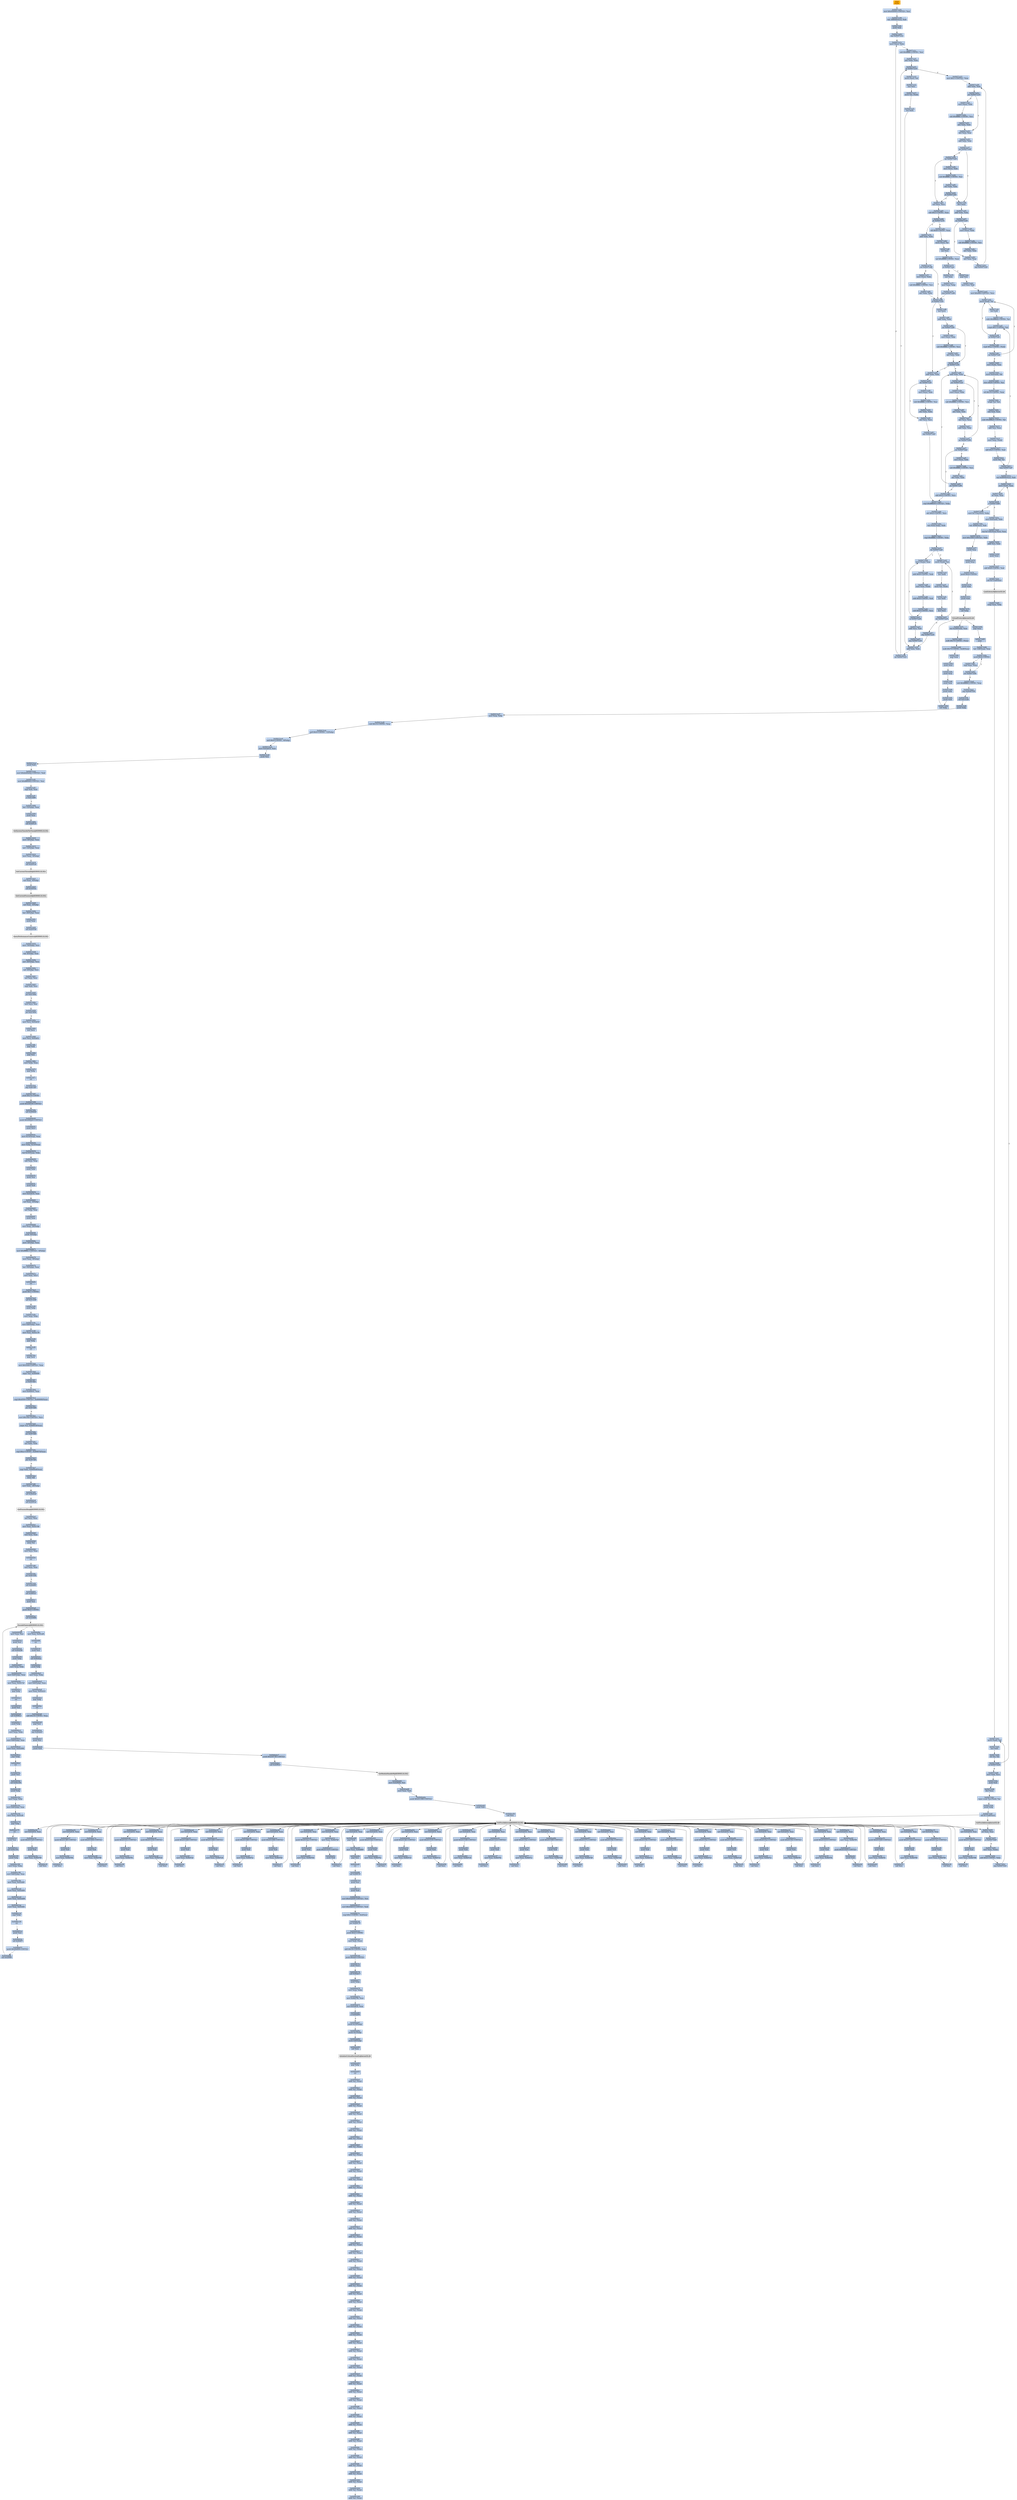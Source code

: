 digraph G {
node[shape=rectangle,style=filled,fillcolor=lightsteelblue,color=lightsteelblue]
bgcolor="transparent"
a0x00471a00pusha_[label="start\npusha ",fillcolor="orange",color="lightgrey"];
a0x00471a01movl_0x45b000UINT32_esi[label="0x00471a01\nmovl $0x45b000<UINT32>, %esi"];
a0x00471a06leal__368640esi__edi[label="0x00471a06\nleal -368640(%esi), %edi"];
a0x00471a0cpushl_edi[label="0x00471a0c\npushl %edi"];
a0x00471a0djmp_0x00471a1a[label="0x00471a0d\njmp 0x00471a1a"];
a0x00471a1amovl_esi__ebx[label="0x00471a1a\nmovl (%esi), %ebx"];
a0x00471a1csubl_0xfffffffcUINT8_esi[label="0x00471a1c\nsubl $0xfffffffc<UINT8>, %esi"];
a0x00471a1fadcl_ebx_ebx[label="0x00471a1f\nadcl %ebx, %ebx"];
a0x00471a21jb_0x00471a10[label="0x00471a21\njb 0x00471a10"];
a0x00471a10movb_esi__al[label="0x00471a10\nmovb (%esi), %al"];
a0x00471a12incl_esi[label="0x00471a12\nincl %esi"];
a0x00471a13movb_al_edi_[label="0x00471a13\nmovb %al, (%edi)"];
a0x00471a15incl_edi[label="0x00471a15\nincl %edi"];
a0x00471a16addl_ebx_ebx[label="0x00471a16\naddl %ebx, %ebx"];
a0x00471a18jne_0x00471a21[label="0x00471a18\njne 0x00471a21"];
a0x00471a23movl_0x1UINT32_eax[label="0x00471a23\nmovl $0x1<UINT32>, %eax"];
a0x00471a28addl_ebx_ebx[label="0x00471a28\naddl %ebx, %ebx"];
a0x00471a2ajne_0x00471a33[label="0x00471a2a\njne 0x00471a33"];
a0x00471a33adcl_eax_eax[label="0x00471a33\nadcl %eax, %eax"];
a0x00471a35addl_ebx_ebx[label="0x00471a35\naddl %ebx, %ebx"];
a0x00471a37jae_0x00471a44[label="0x00471a37\njae 0x00471a44"];
a0x00471a39jne_0x00471a63[label="0x00471a39\njne 0x00471a63"];
a0x00471a63xorl_ecx_ecx[label="0x00471a63\nxorl %ecx, %ecx"];
a0x00471a65subl_0x3UINT8_eax[label="0x00471a65\nsubl $0x3<UINT8>, %eax"];
a0x00471a68jb_0x00471a7b[label="0x00471a68\njb 0x00471a7b"];
a0x00471a6ashll_0x8UINT8_eax[label="0x00471a6a\nshll $0x8<UINT8>, %eax"];
a0x00471a6dmovb_esi__al[label="0x00471a6d\nmovb (%esi), %al"];
a0x00471a6fincl_esi[label="0x00471a6f\nincl %esi"];
a0x00471a70xorl_0xffffffffUINT8_eax[label="0x00471a70\nxorl $0xffffffff<UINT8>, %eax"];
a0x00471a73je_0x00471aea[label="0x00471a73\nje 0x00471aea"];
a0x00471a75sarl_eax[label="0x00471a75\nsarl %eax"];
a0x00471a77movl_eax_ebp[label="0x00471a77\nmovl %eax, %ebp"];
a0x00471a79jmp_0x00471a86[label="0x00471a79\njmp 0x00471a86"];
a0x00471a86jb_0x00471a54[label="0x00471a86\njb 0x00471a54"];
a0x00471a54addl_ebx_ebx[label="0x00471a54\naddl %ebx, %ebx"];
a0x00471a56jne_0x00471a5f[label="0x00471a56\njne 0x00471a5f"];
a0x00471a5fadcl_ecx_ecx[label="0x00471a5f\nadcl %ecx, %ecx"];
a0x00471a61jmp_0x00471ab5[label="0x00471a61\njmp 0x00471ab5"];
a0x00471ab5cmpl_0xfffffb00UINT32_ebp[label="0x00471ab5\ncmpl $0xfffffb00<UINT32>, %ebp"];
a0x00471abbadcl_0x2UINT8_ecx[label="0x00471abb\nadcl $0x2<UINT8>, %ecx"];
a0x00471abeleal_ediebp__edx[label="0x00471abe\nleal (%edi,%ebp), %edx"];
a0x00471ac1cmpl_0xfffffffcUINT8_ebp[label="0x00471ac1\ncmpl $0xfffffffc<UINT8>, %ebp"];
a0x00471ac4jbe_0x00471ad4[label="0x00471ac4\njbe 0x00471ad4"];
a0x00471ad4movl_edx__eax[label="0x00471ad4\nmovl (%edx), %eax"];
a0x00471ad6addl_0x4UINT8_edx[label="0x00471ad6\naddl $0x4<UINT8>, %edx"];
a0x00471ad9movl_eax_edi_[label="0x00471ad9\nmovl %eax, (%edi)"];
a0x00471adbaddl_0x4UINT8_edi[label="0x00471adb\naddl $0x4<UINT8>, %edi"];
a0x00471adesubl_0x4UINT8_ecx[label="0x00471ade\nsubl $0x4<UINT8>, %ecx"];
a0x00471ae1ja_0x00471ad4[label="0x00471ae1\nja 0x00471ad4"];
a0x00471ae3addl_ecx_edi[label="0x00471ae3\naddl %ecx, %edi"];
a0x00471ae5jmp_0x00471a16[label="0x00471ae5\njmp 0x00471a16"];
a0x00471a88incl_ecx[label="0x00471a88\nincl %ecx"];
a0x00471a89addl_ebx_ebx[label="0x00471a89\naddl %ebx, %ebx"];
a0x00471a8bjne_0x00471a94[label="0x00471a8b\njne 0x00471a94"];
a0x00471a94jb_0x00471a54[label="0x00471a94\njb 0x00471a54"];
a0x00471a7baddl_ebx_ebx[label="0x00471a7b\naddl %ebx, %ebx"];
a0x00471a7djne_0x00471a86[label="0x00471a7d\njne 0x00471a86"];
a0x00471ac6movb_edx__al[label="0x00471ac6\nmovb (%edx), %al"];
a0x00471ac8incl_edx[label="0x00471ac8\nincl %edx"];
a0x00471ac9movb_al_edi_[label="0x00471ac9\nmovb %al, (%edi)"];
a0x00471acbincl_edi[label="0x00471acb\nincl %edi"];
a0x00471accdecl_ecx[label="0x00471acc\ndecl %ecx"];
a0x00471acdjne_0x00471ac6[label="0x00471acd\njne 0x00471ac6"];
a0x00471acfjmp_0x00471a16[label="0x00471acf\njmp 0x00471a16"];
a0x00471a2cmovl_esi__ebx[label="0x00471a2c\nmovl (%esi), %ebx"];
a0x00471a2esubl_0xfffffffcUINT8_esi[label="0x00471a2e\nsubl $0xfffffffc<UINT8>, %esi"];
a0x00471a31adcl_ebx_ebx[label="0x00471a31\nadcl %ebx, %ebx"];
a0x00471a96addl_ebx_ebx[label="0x00471a96\naddl %ebx, %ebx"];
a0x00471a98jne_0x00471aa1[label="0x00471a98\njne 0x00471aa1"];
a0x00471aa1adcl_ecx_ecx[label="0x00471aa1\nadcl %ecx, %ecx"];
a0x00471aa3addl_ebx_ebx[label="0x00471aa3\naddl %ebx, %ebx"];
a0x00471aa5jae_0x00471a96[label="0x00471aa5\njae 0x00471a96"];
a0x00471aa7jne_0x00471ab2[label="0x00471aa7\njne 0x00471ab2"];
a0x00471ab2addl_0x2UINT8_ecx[label="0x00471ab2\naddl $0x2<UINT8>, %ecx"];
a0x00471a44decl_eax[label="0x00471a44\ndecl %eax"];
a0x00471a45addl_ebx_ebx[label="0x00471a45\naddl %ebx, %ebx"];
a0x00471a47jne_0x00471a50[label="0x00471a47\njne 0x00471a50"];
a0x00471a50adcl_eax_eax[label="0x00471a50\nadcl %eax, %eax"];
a0x00471a52jmp_0x00471a28[label="0x00471a52\njmp 0x00471a28"];
a0x00471a7fmovl_esi__ebx[label="0x00471a7f\nmovl (%esi), %ebx"];
a0x00471a81subl_0xfffffffcUINT8_esi[label="0x00471a81\nsubl $0xfffffffc<UINT8>, %esi"];
a0x00471a84adcl_ebx_ebx[label="0x00471a84\nadcl %ebx, %ebx"];
a0x00471a3bmovl_esi__ebx[label="0x00471a3b\nmovl (%esi), %ebx"];
a0x00471a3dsubl_0xfffffffcUINT8_esi[label="0x00471a3d\nsubl $0xfffffffc<UINT8>, %esi"];
a0x00471a40adcl_ebx_ebx[label="0x00471a40\nadcl %ebx, %ebx"];
a0x00471a42jb_0x00471a63[label="0x00471a42\njb 0x00471a63"];
a0x00471a58movl_esi__ebx[label="0x00471a58\nmovl (%esi), %ebx"];
a0x00471a5asubl_0xfffffffcUINT8_esi[label="0x00471a5a\nsubl $0xfffffffc<UINT8>, %esi"];
a0x00471a5dadcl_ebx_ebx[label="0x00471a5d\nadcl %ebx, %ebx"];
a0x00471a9amovl_esi__ebx[label="0x00471a9a\nmovl (%esi), %ebx"];
a0x00471a9csubl_0xfffffffcUINT8_esi[label="0x00471a9c\nsubl $0xfffffffc<UINT8>, %esi"];
a0x00471a9fadcl_ebx_ebx[label="0x00471a9f\nadcl %ebx, %ebx"];
a0x00471a49movl_esi__ebx[label="0x00471a49\nmovl (%esi), %ebx"];
a0x00471a4bsubl_0xfffffffcUINT8_esi[label="0x00471a4b\nsubl $0xfffffffc<UINT8>, %esi"];
a0x00471a4eadcl_ebx_ebx[label="0x00471a4e\nadcl %ebx, %ebx"];
a0x00471aa9movl_esi__ebx[label="0x00471aa9\nmovl (%esi), %ebx"];
a0x00471aabsubl_0xfffffffcUINT8_esi[label="0x00471aab\nsubl $0xfffffffc<UINT8>, %esi"];
a0x00471aaeadcl_ebx_ebx[label="0x00471aae\nadcl %ebx, %ebx"];
a0x00471ab0jae_0x00471a96[label="0x00471ab0\njae 0x00471a96"];
a0x00471a8dmovl_esi__ebx[label="0x00471a8d\nmovl (%esi), %ebx"];
a0x00471a8fsubl_0xfffffffcUINT8_esi[label="0x00471a8f\nsubl $0xfffffffc<UINT8>, %esi"];
a0x00471a92adcl_ebx_ebx[label="0x00471a92\nadcl %ebx, %ebx"];
a0x00471aeapopl_esi[label="0x00471aea\npopl %esi"];
a0x00471aebmovl_esi_edi[label="0x00471aeb\nmovl %esi, %edi"];
a0x00471aedmovl_0xd08UINT32_ecx[label="0x00471aed\nmovl $0xd08<UINT32>, %ecx"];
a0x00471af2movb_edi__al[label="0x00471af2\nmovb (%edi), %al"];
a0x00471af4incl_edi[label="0x00471af4\nincl %edi"];
a0x00471af5subb_0xffffffe8UINT8_al[label="0x00471af5\nsubb $0xffffffe8<UINT8>, %al"];
a0x00471af7cmpb_0x1UINT8_al[label="0x00471af7\ncmpb $0x1<UINT8>, %al"];
a0x00471af9ja_0x00471af2[label="0x00471af9\nja 0x00471af2"];
a0x00471afbcmpb_0xaUINT8_edi_[label="0x00471afb\ncmpb $0xa<UINT8>, (%edi)"];
a0x00471afejne_0x00471af2[label="0x00471afe\njne 0x00471af2"];
a0x00471b00movl_edi__eax[label="0x00471b00\nmovl (%edi), %eax"];
a0x00471b02movb_0x4edi__bl[label="0x00471b02\nmovb 0x4(%edi), %bl"];
a0x00471b05shrw_0x8UINT8_ax[label="0x00471b05\nshrw $0x8<UINT8>, %ax"];
a0x00471b09roll_0x10UINT8_eax[label="0x00471b09\nroll $0x10<UINT8>, %eax"];
a0x00471b0cxchgb_al_ah[label="0x00471b0c\nxchgb %al, %ah"];
a0x00471b0esubl_edi_eax[label="0x00471b0e\nsubl %edi, %eax"];
a0x00471b10subb_0xffffffe8UINT8_bl[label="0x00471b10\nsubb $0xffffffe8<UINT8>, %bl"];
a0x00471b13addl_esi_eax[label="0x00471b13\naddl %esi, %eax"];
a0x00471b15movl_eax_edi_[label="0x00471b15\nmovl %eax, (%edi)"];
a0x00471b17addl_0x5UINT8_edi[label="0x00471b17\naddl $0x5<UINT8>, %edi"];
a0x00471b1amovb_bl_al[label="0x00471b1a\nmovb %bl, %al"];
a0x00471b1cloop_0x00471af7[label="0x00471b1c\nloop 0x00471af7"];
a0x00471b1eleal_0x6f000esi__edi[label="0x00471b1e\nleal 0x6f000(%esi), %edi"];
a0x00471b24movl_edi__eax[label="0x00471b24\nmovl (%edi), %eax"];
a0x00471b26orl_eax_eax[label="0x00471b26\norl %eax, %eax"];
a0x00471b28je_0x00471b66[label="0x00471b28\nje 0x00471b66"];
a0x00471b2amovl_0x4edi__ebx[label="0x00471b2a\nmovl 0x4(%edi), %ebx"];
a0x00471b2dleal_0x714fceaxesi__eax[label="0x00471b2d\nleal 0x714fc(%eax,%esi), %eax"];
a0x00471b34addl_esi_ebx[label="0x00471b34\naddl %esi, %ebx"];
a0x00471b36pushl_eax[label="0x00471b36\npushl %eax"];
a0x00471b37addl_0x8UINT8_edi[label="0x00471b37\naddl $0x8<UINT8>, %edi"];
a0x00471b3acall_0x715a0esi_[label="0x00471b3a\ncall 0x715a0(%esi)"];
LoadLibraryA_kernel32_dll[label="LoadLibraryA@kernel32.dll",fillcolor="lightgrey",color="lightgrey"];
a0x00471b40xchgl_eax_ebp[label="0x00471b40\nxchgl %eax, %ebp"];
a0x00471b41movb_edi__al[label="0x00471b41\nmovb (%edi), %al"];
a0x00471b43incl_edi[label="0x00471b43\nincl %edi"];
a0x00471b44orb_al_al[label="0x00471b44\norb %al, %al"];
a0x00471b46je_0x00471b24[label="0x00471b46\nje 0x00471b24"];
a0x00471b48movl_edi_ecx[label="0x00471b48\nmovl %edi, %ecx"];
a0x00471b4apushl_edi[label="0x00471b4a\npushl %edi"];
a0x00471b4bdecl_eax[label="0x00471b4b\ndecl %eax"];
a0x00471b4crepnz_scasb_es_edi__al[label="0x00471b4c\nrepnz scasb %es:(%edi), %al"];
a0x00471b4epushl_ebp[label="0x00471b4e\npushl %ebp"];
a0x00471b4fcall_0x715a8esi_[label="0x00471b4f\ncall 0x715a8(%esi)"];
GetProcAddress_kernel32_dll[label="GetProcAddress@kernel32.dll",fillcolor="lightgrey",color="lightgrey"];
a0x00471b55orl_eax_eax[label="0x00471b55\norl %eax, %eax"];
a0x00471b57je_0x00471b60[label="0x00471b57\nje 0x00471b60"];
a0x00471b59movl_eax_ebx_[label="0x00471b59\nmovl %eax, (%ebx)"];
a0x00471b5baddl_0x4UINT8_ebx[label="0x00471b5b\naddl $0x4<UINT8>, %ebx"];
a0x00471b5ejmp_0x00471b41[label="0x00471b5e\njmp 0x00471b41"];
GetProcAddress_KERNEL32_DLL[label="GetProcAddress@KERNEL32.DLL",fillcolor="lightgrey",color="lightgrey"];
a0x00471b66movl_0x715acesi__ebp[label="0x00471b66\nmovl 0x715ac(%esi), %ebp"];
a0x00471b6cleal__4096esi__edi[label="0x00471b6c\nleal -4096(%esi), %edi"];
a0x00471b72movl_0x1000UINT32_ebx[label="0x00471b72\nmovl $0x1000<UINT32>, %ebx"];
a0x00471b77pushl_eax[label="0x00471b77\npushl %eax"];
a0x00471b78pushl_esp[label="0x00471b78\npushl %esp"];
a0x00471b79pushl_0x4UINT8[label="0x00471b79\npushl $0x4<UINT8>"];
a0x00471b7bpushl_ebx[label="0x00471b7b\npushl %ebx"];
a0x00471b7cpushl_edi[label="0x00471b7c\npushl %edi"];
a0x00471b7dcall_ebp[label="0x00471b7d\ncall %ebp"];
VirtualProtect_kernel32_dll[label="VirtualProtect@kernel32.dll",fillcolor="lightgrey",color="lightgrey"];
a0x00471b7fleal_0x20fedi__eax[label="0x00471b7f\nleal 0x20f(%edi), %eax"];
a0x00471b85andb_0x7fUINT8_eax_[label="0x00471b85\nandb $0x7f<UINT8>, (%eax)"];
a0x00471b88andb_0x7fUINT8_0x28eax_[label="0x00471b88\nandb $0x7f<UINT8>, 0x28(%eax)"];
a0x00471b8cpopl_eax[label="0x00471b8c\npopl %eax"];
a0x00471b8dpushl_eax[label="0x00471b8d\npushl %eax"];
a0x00471b8epushl_esp[label="0x00471b8e\npushl %esp"];
a0x00471b8fpushl_eax[label="0x00471b8f\npushl %eax"];
a0x00471b90pushl_ebx[label="0x00471b90\npushl %ebx"];
a0x00471b91pushl_edi[label="0x00471b91\npushl %edi"];
a0x00471b92call_ebp[label="0x00471b92\ncall %ebp"];
a0x00471b94popl_eax[label="0x00471b94\npopl %eax"];
a0x00471b95popa_[label="0x00471b95\npopa "];
a0x00471b96leal__128esp__eax[label="0x00471b96\nleal -128(%esp), %eax"];
a0x00471b9apushl_0x0UINT8[label="0x00471b9a\npushl $0x0<UINT8>"];
a0x00471b9ccmpl_eax_esp[label="0x00471b9c\ncmpl %eax, %esp"];
a0x00471b9ejne_0x00471b9a[label="0x00471b9e\njne 0x00471b9a"];
a0x00471ba0subl_0xffffff80UINT8_esp[label="0x00471ba0\nsubl $0xffffff80<UINT8>, %esp"];
a0x00471ba3jmp_0x00407f58[label="0x00471ba3\njmp 0x00407f58"];
a0x00407f58call_0x413cd6[label="0x00407f58\ncall 0x413cd6"];
a0x00413cd6pushl_ebp[label="0x00413cd6\npushl %ebp"];
a0x00413cd7movl_esp_ebp[label="0x00413cd7\nmovl %esp, %ebp"];
a0x00413cd9subl_0x14UINT8_esp[label="0x00413cd9\nsubl $0x14<UINT8>, %esp"];
a0x00413cdcandl_0x0UINT8__12ebp_[label="0x00413cdc\nandl $0x0<UINT8>, -12(%ebp)"];
a0x00413ce0andl_0x0UINT8__8ebp_[label="0x00413ce0\nandl $0x0<UINT8>, -8(%ebp)"];
a0x00413ce4movl_0x43a618_eax[label="0x00413ce4\nmovl 0x43a618, %eax"];
a0x00413ce9pushl_esi[label="0x00413ce9\npushl %esi"];
a0x00413ceapushl_edi[label="0x00413cea\npushl %edi"];
a0x00413cebmovl_0xbb40e64eUINT32_edi[label="0x00413ceb\nmovl $0xbb40e64e<UINT32>, %edi"];
a0x00413cf0movl_0xffff0000UINT32_esi[label="0x00413cf0\nmovl $0xffff0000<UINT32>, %esi"];
a0x00413cf5cmpl_edi_eax[label="0x00413cf5\ncmpl %edi, %eax"];
a0x00413cf7je_0x413d06[label="0x00413cf7\nje 0x413d06"];
a0x00413d06leal__12ebp__eax[label="0x00413d06\nleal -12(%ebp), %eax"];
a0x00413d09pushl_eax[label="0x00413d09\npushl %eax"];
a0x00413d0acall_0x4291c0[label="0x00413d0a\ncall 0x4291c0"];
GetSystemTimeAsFileTime_KERNEL32_DLL[label="GetSystemTimeAsFileTime@KERNEL32.DLL",fillcolor="lightgrey",color="lightgrey"];
a0x00413d10movl__8ebp__eax[label="0x00413d10\nmovl -8(%ebp), %eax"];
a0x00413d13xorl__12ebp__eax[label="0x00413d13\nxorl -12(%ebp), %eax"];
a0x00413d16movl_eax__4ebp_[label="0x00413d16\nmovl %eax, -4(%ebp)"];
a0x00413d19call_0x4291a0[label="0x00413d19\ncall 0x4291a0"];
GetCurrentThreadId_KERNEL32_DLL[label="GetCurrentThreadId@KERNEL32.DLL",fillcolor="lightgrey",color="lightgrey"];
a0x00413d1fxorl_eax__4ebp_[label="0x00413d1f\nxorl %eax, -4(%ebp)"];
a0x00413d22call_0x4291bc[label="0x00413d22\ncall 0x4291bc"];
GetCurrentProcessId_KERNEL32_DLL[label="GetCurrentProcessId@KERNEL32.DLL",fillcolor="lightgrey",color="lightgrey"];
a0x00413d28xorl_eax__4ebp_[label="0x00413d28\nxorl %eax, -4(%ebp)"];
a0x00413d2bleal__20ebp__eax[label="0x00413d2b\nleal -20(%ebp), %eax"];
a0x00413d2epushl_eax[label="0x00413d2e\npushl %eax"];
a0x00413d2fcall_0x4291b8[label="0x00413d2f\ncall 0x4291b8"];
QueryPerformanceCounter_KERNEL32_DLL[label="QueryPerformanceCounter@KERNEL32.DLL",fillcolor="lightgrey",color="lightgrey"];
a0x00413d35movl__16ebp__ecx[label="0x00413d35\nmovl -16(%ebp), %ecx"];
a0x00413d38leal__4ebp__eax[label="0x00413d38\nleal -4(%ebp), %eax"];
a0x00413d3bxorl__20ebp__ecx[label="0x00413d3b\nxorl -20(%ebp), %ecx"];
a0x00413d3exorl__4ebp__ecx[label="0x00413d3e\nxorl -4(%ebp), %ecx"];
a0x00413d41xorl_eax_ecx[label="0x00413d41\nxorl %eax, %ecx"];
a0x00413d43cmpl_edi_ecx[label="0x00413d43\ncmpl %edi, %ecx"];
a0x00413d45jne_0x413d4e[label="0x00413d45\njne 0x413d4e"];
a0x00413d4etestl_ecx_esi[label="0x00413d4e\ntestl %ecx, %esi"];
a0x00413d50jne_0x413d5e[label="0x00413d50\njne 0x413d5e"];
a0x00413d5emovl_ecx_0x43a618[label="0x00413d5e\nmovl %ecx, 0x43a618"];
a0x00413d64notl_ecx[label="0x00413d64\nnotl %ecx"];
a0x00413d66movl_ecx_0x43a61c[label="0x00413d66\nmovl %ecx, 0x43a61c"];
a0x00413d6cpopl_edi[label="0x00413d6c\npopl %edi"];
a0x00413d6dpopl_esi[label="0x00413d6d\npopl %esi"];
a0x00413d6emovl_ebp_esp[label="0x00413d6e\nmovl %ebp, %esp"];
a0x00413d70popl_ebp[label="0x00413d70\npopl %ebp"];
a0x00413d71ret[label="0x00413d71\nret"];
a0x00407f5djmp_0x407d97[label="0x00407f5d\njmp 0x407d97"];
a0x00407d97pushl_0x14UINT8[label="0x00407d97\npushl $0x14<UINT8>"];
a0x00407d99pushl_0x4361f0UINT32[label="0x00407d99\npushl $0x4361f0<UINT32>"];
a0x00407d9ecall_0x408d40[label="0x00407d9e\ncall 0x408d40"];
a0x00408d40pushl_0x408de0UINT32[label="0x00408d40\npushl $0x408de0<UINT32>"];
a0x00408d45pushl_fs_0[label="0x00408d45\npushl %fs:0"];
a0x00408d4cmovl_0x10esp__eax[label="0x00408d4c\nmovl 0x10(%esp), %eax"];
a0x00408d50movl_ebp_0x10esp_[label="0x00408d50\nmovl %ebp, 0x10(%esp)"];
a0x00408d54leal_0x10esp__ebp[label="0x00408d54\nleal 0x10(%esp), %ebp"];
a0x00408d58subl_eax_esp[label="0x00408d58\nsubl %eax, %esp"];
a0x00408d5apushl_ebx[label="0x00408d5a\npushl %ebx"];
a0x00408d5bpushl_esi[label="0x00408d5b\npushl %esi"];
a0x00408d5cpushl_edi[label="0x00408d5c\npushl %edi"];
a0x00408d5dmovl_0x43a618_eax[label="0x00408d5d\nmovl 0x43a618, %eax"];
a0x00408d62xorl_eax__4ebp_[label="0x00408d62\nxorl %eax, -4(%ebp)"];
a0x00408d65xorl_ebp_eax[label="0x00408d65\nxorl %ebp, %eax"];
a0x00408d67pushl_eax[label="0x00408d67\npushl %eax"];
a0x00408d68movl_esp__24ebp_[label="0x00408d68\nmovl %esp, -24(%ebp)"];
a0x00408d6bpushl__8ebp_[label="0x00408d6b\npushl -8(%ebp)"];
a0x00408d6emovl__4ebp__eax[label="0x00408d6e\nmovl -4(%ebp), %eax"];
a0x00408d71movl_0xfffffffeUINT32__4ebp_[label="0x00408d71\nmovl $0xfffffffe<UINT32>, -4(%ebp)"];
a0x00408d78movl_eax__8ebp_[label="0x00408d78\nmovl %eax, -8(%ebp)"];
a0x00408d7bleal__16ebp__eax[label="0x00408d7b\nleal -16(%ebp), %eax"];
a0x00408d7emovl_eax_fs_0[label="0x00408d7e\nmovl %eax, %fs:0"];
a0x00408d84ret[label="0x00408d84\nret"];
a0x00407da3pushl_0x1UINT8[label="0x00407da3\npushl $0x1<UINT8>"];
a0x00407da5call_0x413c89[label="0x00407da5\ncall 0x413c89"];
a0x00413c89pushl_ebp[label="0x00413c89\npushl %ebp"];
a0x00413c8amovl_esp_ebp[label="0x00413c8a\nmovl %esp, %ebp"];
a0x00413c8cmovl_0x8ebp__eax[label="0x00413c8c\nmovl 0x8(%ebp), %eax"];
a0x00413c8fmovl_eax_0x43c178[label="0x00413c8f\nmovl %eax, 0x43c178"];
a0x00413c94popl_ebp[label="0x00413c94\npopl %ebp"];
a0x00413c95ret[label="0x00413c95\nret"];
a0x00407daapopl_ecx[label="0x00407daa\npopl %ecx"];
a0x00407dabmovl_0x5a4dUINT32_eax[label="0x00407dab\nmovl $0x5a4d<UINT32>, %eax"];
a0x00407db0cmpw_ax_0x400000[label="0x00407db0\ncmpw %ax, 0x400000"];
a0x00407db7je_0x407dbd[label="0x00407db7\nje 0x407dbd"];
a0x00407dbdmovl_0x40003c_eax[label="0x00407dbd\nmovl 0x40003c, %eax"];
a0x00407dc2cmpl_0x4550UINT32_0x400000eax_[label="0x00407dc2\ncmpl $0x4550<UINT32>, 0x400000(%eax)"];
a0x00407dccjne_0x407db9[label="0x00407dcc\njne 0x407db9"];
a0x00407dcemovl_0x10bUINT32_ecx[label="0x00407dce\nmovl $0x10b<UINT32>, %ecx"];
a0x00407dd3cmpw_cx_0x400018eax_[label="0x00407dd3\ncmpw %cx, 0x400018(%eax)"];
a0x00407ddajne_0x407db9[label="0x00407dda\njne 0x407db9"];
a0x00407ddcxorl_ebx_ebx[label="0x00407ddc\nxorl %ebx, %ebx"];
a0x00407ddecmpl_0xeUINT8_0x400074eax_[label="0x00407dde\ncmpl $0xe<UINT8>, 0x400074(%eax)"];
a0x00407de5jbe_0x407df0[label="0x00407de5\njbe 0x407df0"];
a0x00407de7cmpl_ebx_0x4000e8eax_[label="0x00407de7\ncmpl %ebx, 0x4000e8(%eax)"];
a0x00407dedsetne_bl[label="0x00407ded\nsetne %bl"];
a0x00407df0movl_ebx__28ebp_[label="0x00407df0\nmovl %ebx, -28(%ebp)"];
a0x00407df3call_0x40d2a9[label="0x00407df3\ncall 0x40d2a9"];
a0x0040d2a9call_0x4291a4[label="0x0040d2a9\ncall 0x4291a4"];
GetProcessHeap_KERNEL32_DLL[label="GetProcessHeap@KERNEL32.DLL",fillcolor="lightgrey",color="lightgrey"];
a0x0040d2afxorl_ecx_ecx[label="0x0040d2af\nxorl %ecx, %ecx"];
a0x0040d2b1movl_eax_0x43c7d0[label="0x0040d2b1\nmovl %eax, 0x43c7d0"];
a0x0040d2b6testl_eax_eax[label="0x0040d2b6\ntestl %eax, %eax"];
a0x0040d2b8setne_cl[label="0x0040d2b8\nsetne %cl"];
a0x0040d2bbmovl_ecx_eax[label="0x0040d2bb\nmovl %ecx, %eax"];
a0x0040d2bdret[label="0x0040d2bd\nret"];
a0x00407df8testl_eax_eax[label="0x00407df8\ntestl %eax, %eax"];
a0x00407dfajne_0x407e04[label="0x00407dfa\njne 0x407e04"];
a0x00407e04call_0x40bf83[label="0x00407e04\ncall 0x40bf83"];
a0x0040bf83call_0x4065a7[label="0x0040bf83\ncall 0x4065a7"];
a0x004065a7pushl_esi[label="0x004065a7\npushl %esi"];
a0x004065a8pushl_0x0UINT8[label="0x004065a8\npushl $0x0<UINT8>"];
a0x004065aacall_0x4290f0[label="0x004065aa\ncall 0x4290f0"];
EncodePointer_KERNEL32_DLL[label="EncodePointer@KERNEL32.DLL",fillcolor="lightgrey",color="lightgrey"];
a0x004065b0movl_eax_esi[label="0x004065b0\nmovl %eax, %esi"];
a0x004065b2pushl_esi[label="0x004065b2\npushl %esi"];
a0x004065b3call_0x40d296[label="0x004065b3\ncall 0x40d296"];
a0x0040d296pushl_ebp[label="0x0040d296\npushl %ebp"];
a0x0040d297movl_esp_ebp[label="0x0040d297\nmovl %esp, %ebp"];
a0x0040d299movl_0x8ebp__eax[label="0x0040d299\nmovl 0x8(%ebp), %eax"];
a0x0040d29cmovl_eax_0x43c7c8[label="0x0040d29c\nmovl %eax, 0x43c7c8"];
a0x0040d2a1popl_ebp[label="0x0040d2a1\npopl %ebp"];
a0x0040d2a2ret[label="0x0040d2a2\nret"];
a0x004065b8pushl_esi[label="0x004065b8\npushl %esi"];
a0x004065b9call_0x4090c3[label="0x004065b9\ncall 0x4090c3"];
a0x004090c3pushl_ebp[label="0x004090c3\npushl %ebp"];
a0x004090c4movl_esp_ebp[label="0x004090c4\nmovl %esp, %ebp"];
a0x004090c6movl_0x8ebp__eax[label="0x004090c6\nmovl 0x8(%ebp), %eax"];
a0x004090c9movl_eax_0x43c064[label="0x004090c9\nmovl %eax, 0x43c064"];
a0x004090cepopl_ebp[label="0x004090ce\npopl %ebp"];
a0x004090cfret[label="0x004090cf\nret"];
a0x004065bepushl_esi[label="0x004065be\npushl %esi"];
a0x004065bfcall_0x40e169[label="0x004065bf\ncall 0x40e169"];
a0x0040e169pushl_ebp[label="0x0040e169\npushl %ebp"];
a0x0040e16amovl_esp_ebp[label="0x0040e16a\nmovl %esp, %ebp"];
a0x0040e16cmovl_0x8ebp__eax[label="0x0040e16c\nmovl 0x8(%ebp), %eax"];
a0x0040e16fmovl_eax_0x43cafc[label="0x0040e16f\nmovl %eax, 0x43cafc"];
a0x0040e174popl_ebp[label="0x0040e174\npopl %ebp"];
a0x0040e175ret[label="0x0040e175\nret"];
a0x004065c4pushl_esi[label="0x004065c4\npushl %esi"];
a0x004065c5call_0x40e195[label="0x004065c5\ncall 0x40e195"];
a0x0040e195pushl_ebp[label="0x0040e195\npushl %ebp"];
a0x0040e196movl_esp_ebp[label="0x0040e196\nmovl %esp, %ebp"];
a0x0040e198movl_0x8ebp__eax[label="0x0040e198\nmovl 0x8(%ebp), %eax"];
a0x0040e19bmovl_eax_0x43cb00[label="0x0040e19b\nmovl %eax, 0x43cb00"];
a0x0040e1a0movl_eax_0x43cb04[label="0x0040e1a0\nmovl %eax, 0x43cb04"];
a0x0040e1a5movl_eax_0x43cb08[label="0x0040e1a5\nmovl %eax, 0x43cb08"];
a0x0040e1aamovl_eax_0x43cb0c[label="0x0040e1aa\nmovl %eax, 0x43cb0c"];
a0x0040e1afpopl_ebp[label="0x0040e1af\npopl %ebp"];
a0x0040e1b0ret[label="0x0040e1b0\nret"];
a0x004065capushl_esi[label="0x004065ca\npushl %esi"];
a0x004065cbcall_0x40df7f[label="0x004065cb\ncall 0x40df7f"];
a0x0040df7fpushl_0x40df38UINT32[label="0x0040df7f\npushl $0x40df38<UINT32>"];
a0x0040df84call_0x4290f0[label="0x0040df84\ncall 0x4290f0"];
a0x0040df8amovl_eax_0x43caf8[label="0x0040df8a\nmovl %eax, 0x43caf8"];
a0x0040df8fret[label="0x0040df8f\nret"];
a0x004065d0pushl_esi[label="0x004065d0\npushl %esi"];
a0x004065d1call_0x40e6a2[label="0x004065d1\ncall 0x40e6a2"];
a0x0040e6a2pushl_ebp[label="0x0040e6a2\npushl %ebp"];
a0x0040e6a3movl_esp_ebp[label="0x0040e6a3\nmovl %esp, %ebp"];
a0x0040e6a5movl_0x8ebp__eax[label="0x0040e6a5\nmovl 0x8(%ebp), %eax"];
a0x0040e6a8movl_eax_0x43cb14[label="0x0040e6a8\nmovl %eax, 0x43cb14"];
a0x0040e6adpopl_ebp[label="0x0040e6ad\npopl %ebp"];
a0x0040e6aeret[label="0x0040e6ae\nret"];
a0x004065d6addl_0x18UINT8_esp[label="0x004065d6\naddl $0x18<UINT8>, %esp"];
a0x004065d9popl_esi[label="0x004065d9\npopl %esi"];
a0x004065dajmp_0x40abe5[label="0x004065da\njmp 0x40abe5"];
a0x0040abe5pushl_esi[label="0x0040abe5\npushl %esi"];
a0x0040abe6pushl_edi[label="0x0040abe6\npushl %edi"];
a0x0040abe7pushl_0x430738UINT32[label="0x0040abe7\npushl $0x430738<UINT32>"];
a0x0040abeccall_0x4290c4[label="0x0040abec\ncall 0x4290c4"];
GetModuleHandleW_KERNEL32_DLL[label="GetModuleHandleW@KERNEL32.DLL",fillcolor="lightgrey",color="lightgrey"];
a0x0040abf2movl_0x4290d4_esi[label="0x0040abf2\nmovl 0x4290d4, %esi"];
a0x0040abf8movl_eax_edi[label="0x0040abf8\nmovl %eax, %edi"];
a0x0040abfapushl_0x431398UINT32[label="0x0040abfa\npushl $0x431398<UINT32>"];
a0x0040abffpushl_edi[label="0x0040abff\npushl %edi"];
a0x0040ac00call_esi[label="0x0040ac00\ncall %esi"];
a0x0040ac02xorl_0x43a618_eax[label="0x0040ac02\nxorl 0x43a618, %eax"];
a0x0040ac08pushl_0x4313a4UINT32[label="0x0040ac08\npushl $0x4313a4<UINT32>"];
a0x0040ac0dpushl_edi[label="0x0040ac0d\npushl %edi"];
a0x0040ac0emovl_eax_0x46d780[label="0x0040ac0e\nmovl %eax, 0x46d780"];
a0x0040ac13call_esi[label="0x0040ac13\ncall %esi"];
a0x0040ac15xorl_0x43a618_eax[label="0x0040ac15\nxorl 0x43a618, %eax"];
a0x0040ac1bpushl_0x4313acUINT32[label="0x0040ac1b\npushl $0x4313ac<UINT32>"];
a0x0040ac20pushl_edi[label="0x0040ac20\npushl %edi"];
a0x0040ac21movl_eax_0x46d784[label="0x0040ac21\nmovl %eax, 0x46d784"];
a0x0040ac26call_esi[label="0x0040ac26\ncall %esi"];
a0x0040ac28xorl_0x43a618_eax[label="0x0040ac28\nxorl 0x43a618, %eax"];
a0x0040ac2epushl_0x4313b8UINT32[label="0x0040ac2e\npushl $0x4313b8<UINT32>"];
a0x0040ac33pushl_edi[label="0x0040ac33\npushl %edi"];
a0x0040ac34movl_eax_0x46d788[label="0x0040ac34\nmovl %eax, 0x46d788"];
a0x0040ac39call_esi[label="0x0040ac39\ncall %esi"];
a0x0040ac3bxorl_0x43a618_eax[label="0x0040ac3b\nxorl 0x43a618, %eax"];
a0x0040ac41pushl_0x4313c4UINT32[label="0x0040ac41\npushl $0x4313c4<UINT32>"];
a0x0040ac46pushl_edi[label="0x0040ac46\npushl %edi"];
a0x0040ac47movl_eax_0x46d78c[label="0x0040ac47\nmovl %eax, 0x46d78c"];
a0x0040ac4ccall_esi[label="0x0040ac4c\ncall %esi"];
a0x0040ac4exorl_0x43a618_eax[label="0x0040ac4e\nxorl 0x43a618, %eax"];
a0x0040ac54pushl_0x4313e0UINT32[label="0x0040ac54\npushl $0x4313e0<UINT32>"];
a0x0040ac59pushl_edi[label="0x0040ac59\npushl %edi"];
a0x0040ac5amovl_eax_0x46d790[label="0x0040ac5a\nmovl %eax, 0x46d790"];
a0x0040ac5fcall_esi[label="0x0040ac5f\ncall %esi"];
a0x0040ac61xorl_0x43a618_eax[label="0x0040ac61\nxorl 0x43a618, %eax"];
a0x0040ac67pushl_0x4313f0UINT32[label="0x0040ac67\npushl $0x4313f0<UINT32>"];
a0x0040ac6cpushl_edi[label="0x0040ac6c\npushl %edi"];
a0x0040ac6dmovl_eax_0x46d794[label="0x0040ac6d\nmovl %eax, 0x46d794"];
a0x0040ac72call_esi[label="0x0040ac72\ncall %esi"];
a0x0040ac74xorl_0x43a618_eax[label="0x0040ac74\nxorl 0x43a618, %eax"];
a0x0040ac7apushl_0x431404UINT32[label="0x0040ac7a\npushl $0x431404<UINT32>"];
a0x0040ac7fpushl_edi[label="0x0040ac7f\npushl %edi"];
a0x0040ac80movl_eax_0x46d798[label="0x0040ac80\nmovl %eax, 0x46d798"];
a0x0040ac85call_esi[label="0x0040ac85\ncall %esi"];
a0x0040ac87xorl_0x43a618_eax[label="0x0040ac87\nxorl 0x43a618, %eax"];
a0x0040ac8dpushl_0x43141cUINT32[label="0x0040ac8d\npushl $0x43141c<UINT32>"];
a0x0040ac92pushl_edi[label="0x0040ac92\npushl %edi"];
a0x0040ac93movl_eax_0x46d79c[label="0x0040ac93\nmovl %eax, 0x46d79c"];
a0x0040ac98call_esi[label="0x0040ac98\ncall %esi"];
a0x0040ac9axorl_0x43a618_eax[label="0x0040ac9a\nxorl 0x43a618, %eax"];
a0x0040aca0pushl_0x431434UINT32[label="0x0040aca0\npushl $0x431434<UINT32>"];
a0x0040aca5pushl_edi[label="0x0040aca5\npushl %edi"];
a0x0040aca6movl_eax_0x46d7a0[label="0x0040aca6\nmovl %eax, 0x46d7a0"];
a0x0040acabcall_esi[label="0x0040acab\ncall %esi"];
a0x0040acadxorl_0x43a618_eax[label="0x0040acad\nxorl 0x43a618, %eax"];
a0x0040acb3pushl_0x431448UINT32[label="0x0040acb3\npushl $0x431448<UINT32>"];
a0x0040acb8pushl_edi[label="0x0040acb8\npushl %edi"];
a0x0040acb9movl_eax_0x46d7a4[label="0x0040acb9\nmovl %eax, 0x46d7a4"];
a0x0040acbecall_esi[label="0x0040acbe\ncall %esi"];
a0x0040acc0xorl_0x43a618_eax[label="0x0040acc0\nxorl 0x43a618, %eax"];
a0x0040acc6pushl_0x431468UINT32[label="0x0040acc6\npushl $0x431468<UINT32>"];
a0x0040accbpushl_edi[label="0x0040accb\npushl %edi"];
a0x0040acccmovl_eax_0x46d7a8[label="0x0040accc\nmovl %eax, 0x46d7a8"];
a0x0040acd1call_esi[label="0x0040acd1\ncall %esi"];
a0x0040acd3xorl_0x43a618_eax[label="0x0040acd3\nxorl 0x43a618, %eax"];
a0x0040acd9pushl_0x431480UINT32[label="0x0040acd9\npushl $0x431480<UINT32>"];
a0x0040acdepushl_edi[label="0x0040acde\npushl %edi"];
a0x0040acdfmovl_eax_0x46d7ac[label="0x0040acdf\nmovl %eax, 0x46d7ac"];
a0x0040ace4call_esi[label="0x0040ace4\ncall %esi"];
a0x0040ace6xorl_0x43a618_eax[label="0x0040ace6\nxorl 0x43a618, %eax"];
a0x0040acecpushl_0x431498UINT32[label="0x0040acec\npushl $0x431498<UINT32>"];
a0x0040acf1pushl_edi[label="0x0040acf1\npushl %edi"];
a0x0040acf2movl_eax_0x46d7b0[label="0x0040acf2\nmovl %eax, 0x46d7b0"];
a0x0040acf7call_esi[label="0x0040acf7\ncall %esi"];
a0x0040acf9xorl_0x43a618_eax[label="0x0040acf9\nxorl 0x43a618, %eax"];
a0x0040acffpushl_0x4314acUINT32[label="0x0040acff\npushl $0x4314ac<UINT32>"];
a0x0040ad04pushl_edi[label="0x0040ad04\npushl %edi"];
a0x0040ad05movl_eax_0x46d7b4[label="0x0040ad05\nmovl %eax, 0x46d7b4"];
a0x0040ad0acall_esi[label="0x0040ad0a\ncall %esi"];
a0x0040ad0cxorl_0x43a618_eax[label="0x0040ad0c\nxorl 0x43a618, %eax"];
a0x0040ad12movl_eax_0x46d7b8[label="0x0040ad12\nmovl %eax, 0x46d7b8"];
a0x0040ad17pushl_0x4314c0UINT32[label="0x0040ad17\npushl $0x4314c0<UINT32>"];
a0x0040ad1cpushl_edi[label="0x0040ad1c\npushl %edi"];
a0x0040ad1dcall_esi[label="0x0040ad1d\ncall %esi"];
a0x0040ad1fxorl_0x43a618_eax[label="0x0040ad1f\nxorl 0x43a618, %eax"];
a0x0040ad25pushl_0x4314dcUINT32[label="0x0040ad25\npushl $0x4314dc<UINT32>"];
a0x0040ad2apushl_edi[label="0x0040ad2a\npushl %edi"];
a0x0040ad2bmovl_eax_0x46d7bc[label="0x0040ad2b\nmovl %eax, 0x46d7bc"];
a0x0040ad30call_esi[label="0x0040ad30\ncall %esi"];
a0x0040ad32xorl_0x43a618_eax[label="0x0040ad32\nxorl 0x43a618, %eax"];
a0x0040ad38pushl_0x4314fcUINT32[label="0x0040ad38\npushl $0x4314fc<UINT32>"];
a0x0040ad3dpushl_edi[label="0x0040ad3d\npushl %edi"];
a0x0040ad3emovl_eax_0x46d7c0[label="0x0040ad3e\nmovl %eax, 0x46d7c0"];
a0x0040ad43call_esi[label="0x0040ad43\ncall %esi"];
a0x0040ad45xorl_0x43a618_eax[label="0x0040ad45\nxorl 0x43a618, %eax"];
a0x0040ad4bpushl_0x431518UINT32[label="0x0040ad4b\npushl $0x431518<UINT32>"];
a0x0040ad50pushl_edi[label="0x0040ad50\npushl %edi"];
a0x0040ad51movl_eax_0x46d7c4[label="0x0040ad51\nmovl %eax, 0x46d7c4"];
a0x0040ad56call_esi[label="0x0040ad56\ncall %esi"];
a0x0040ad58xorl_0x43a618_eax[label="0x0040ad58\nxorl 0x43a618, %eax"];
a0x0040ad5epushl_0x431538UINT32[label="0x0040ad5e\npushl $0x431538<UINT32>"];
a0x0040ad63pushl_edi[label="0x0040ad63\npushl %edi"];
a0x0040ad64movl_eax_0x46d7c8[label="0x0040ad64\nmovl %eax, 0x46d7c8"];
a0x0040ad69call_esi[label="0x0040ad69\ncall %esi"];
a0x0040ad6bxorl_0x43a618_eax[label="0x0040ad6b\nxorl 0x43a618, %eax"];
a0x0040ad71pushl_0x43154cUINT32[label="0x0040ad71\npushl $0x43154c<UINT32>"];
a0x0040ad76pushl_edi[label="0x0040ad76\npushl %edi"];
a0x0040ad77movl_eax_0x46d7cc[label="0x0040ad77\nmovl %eax, 0x46d7cc"];
a0x0040ad7ccall_esi[label="0x0040ad7c\ncall %esi"];
a0x0040ad7exorl_0x43a618_eax[label="0x0040ad7e\nxorl 0x43a618, %eax"];
a0x0040ad84pushl_0x431568UINT32[label="0x0040ad84\npushl $0x431568<UINT32>"];
a0x0040ad89pushl_edi[label="0x0040ad89\npushl %edi"];
a0x0040ad8amovl_eax_0x46d7d0[label="0x0040ad8a\nmovl %eax, 0x46d7d0"];
a0x0040ad8fcall_esi[label="0x0040ad8f\ncall %esi"];
a0x0040ad91xorl_0x43a618_eax[label="0x0040ad91\nxorl 0x43a618, %eax"];
a0x0040ad97pushl_0x43157cUINT32[label="0x0040ad97\npushl $0x43157c<UINT32>"];
a0x0040ad9cpushl_edi[label="0x0040ad9c\npushl %edi"];
a0x0040ad9dmovl_eax_0x46d7d8[label="0x0040ad9d\nmovl %eax, 0x46d7d8"];
a0x0040ada2call_esi[label="0x0040ada2\ncall %esi"];
a0x0040ada4xorl_0x43a618_eax[label="0x0040ada4\nxorl 0x43a618, %eax"];
a0x0040adaapushl_0x43158cUINT32[label="0x0040adaa\npushl $0x43158c<UINT32>"];
a0x0040adafpushl_edi[label="0x0040adaf\npushl %edi"];
a0x0040adb0movl_eax_0x46d7d4[label="0x0040adb0\nmovl %eax, 0x46d7d4"];
a0x0040adb5call_esi[label="0x0040adb5\ncall %esi"];
a0x0040adb7xorl_0x43a618_eax[label="0x0040adb7\nxorl 0x43a618, %eax"];
a0x0040adbdpushl_0x43159cUINT32[label="0x0040adbd\npushl $0x43159c<UINT32>"];
a0x0040adc2pushl_edi[label="0x0040adc2\npushl %edi"];
a0x0040adc3movl_eax_0x46d7dc[label="0x0040adc3\nmovl %eax, 0x46d7dc"];
a0x0040adc8call_esi[label="0x0040adc8\ncall %esi"];
a0x0040adcaxorl_0x43a618_eax[label="0x0040adca\nxorl 0x43a618, %eax"];
a0x0040add0pushl_0x4315acUINT32[label="0x0040add0\npushl $0x4315ac<UINT32>"];
a0x0040add5pushl_edi[label="0x0040add5\npushl %edi"];
a0x0040add6movl_eax_0x46d7e0[label="0x0040add6\nmovl %eax, 0x46d7e0"];
a0x0040addbcall_esi[label="0x0040addb\ncall %esi"];
a0x0040adddxorl_0x43a618_eax[label="0x0040addd\nxorl 0x43a618, %eax"];
a0x0040ade3pushl_0x4315bcUINT32[label="0x0040ade3\npushl $0x4315bc<UINT32>"];
a0x0040ade8pushl_edi[label="0x0040ade8\npushl %edi"];
a0x0040ade9movl_eax_0x46d7e4[label="0x0040ade9\nmovl %eax, 0x46d7e4"];
a0x0040adeecall_esi[label="0x0040adee\ncall %esi"];
a0x0040adf0xorl_0x43a618_eax[label="0x0040adf0\nxorl 0x43a618, %eax"];
a0x0040adf6pushl_0x4315d8UINT32[label="0x0040adf6\npushl $0x4315d8<UINT32>"];
a0x0040adfbpushl_edi[label="0x0040adfb\npushl %edi"];
a0x0040adfcmovl_eax_0x46d7e8[label="0x0040adfc\nmovl %eax, 0x46d7e8"];
a0x0040ae01call_esi[label="0x0040ae01\ncall %esi"];
a0x0040ae03xorl_0x43a618_eax[label="0x0040ae03\nxorl 0x43a618, %eax"];
a0x0040ae09pushl_0x4315ecUINT32[label="0x0040ae09\npushl $0x4315ec<UINT32>"];
a0x0040ae0epushl_edi[label="0x0040ae0e\npushl %edi"];
a0x0040ae0fmovl_eax_0x46d7ec[label="0x0040ae0f\nmovl %eax, 0x46d7ec"];
a0x0040ae14call_esi[label="0x0040ae14\ncall %esi"];
a0x0040ae16xorl_0x43a618_eax[label="0x0040ae16\nxorl 0x43a618, %eax"];
a0x0040ae1cpushl_0x4315fcUINT32[label="0x0040ae1c\npushl $0x4315fc<UINT32>"];
a0x0040ae21pushl_edi[label="0x0040ae21\npushl %edi"];
a0x0040ae22movl_eax_0x46d7f0[label="0x0040ae22\nmovl %eax, 0x46d7f0"];
a0x0040ae27call_esi[label="0x0040ae27\ncall %esi"];
a0x0040ae29xorl_0x43a618_eax[label="0x0040ae29\nxorl 0x43a618, %eax"];
a0x0040ae2fpushl_0x431610UINT32[label="0x0040ae2f\npushl $0x431610<UINT32>"];
a0x0040ae34pushl_edi[label="0x0040ae34\npushl %edi"];
a0x0040ae35movl_eax_0x46d7f4[label="0x0040ae35\nmovl %eax, 0x46d7f4"];
a0x0040ae3acall_esi[label="0x0040ae3a\ncall %esi"];
a0x0040ae3cxorl_0x43a618_eax[label="0x0040ae3c\nxorl 0x43a618, %eax"];
a0x0040ae42movl_eax_0x46d7f8[label="0x0040ae42\nmovl %eax, 0x46d7f8"];
a0x0040ae47pushl_0x431620UINT32[label="0x0040ae47\npushl $0x431620<UINT32>"];
a0x0040ae4cpushl_edi[label="0x0040ae4c\npushl %edi"];
a0x0040ae4dcall_esi[label="0x0040ae4d\ncall %esi"];
a0x0040ae4fxorl_0x43a618_eax[label="0x0040ae4f\nxorl 0x43a618, %eax"];
a0x0040ae55pushl_0x431640UINT32[label="0x0040ae55\npushl $0x431640<UINT32>"];
a0x0040ae5apushl_edi[label="0x0040ae5a\npushl %edi"];
a0x0040ae5bmovl_eax_0x46d7fc[label="0x0040ae5b\nmovl %eax, 0x46d7fc"];
a0x0040ae60call_esi[label="0x0040ae60\ncall %esi"];
a0x0040ae62xorl_0x43a618_eax[label="0x0040ae62\nxorl 0x43a618, %eax"];
a0x0040ae68popl_edi[label="0x0040ae68\npopl %edi"];
a0x0040ae69movl_eax_0x46d800[label="0x0040ae69\nmovl %eax, 0x46d800"];
a0x0040ae6epopl_esi[label="0x0040ae6e\npopl %esi"];
a0x0040ae6fret[label="0x0040ae6f\nret"];
a0x0040bf88call_0x408150[label="0x0040bf88\ncall 0x408150"];
a0x00408150pushl_esi[label="0x00408150\npushl %esi"];
a0x00408151pushl_edi[label="0x00408151\npushl %edi"];
a0x00408152movl_0x43a638UINT32_esi[label="0x00408152\nmovl $0x43a638<UINT32>, %esi"];
a0x00408157movl_0x43bf10UINT32_edi[label="0x00408157\nmovl $0x43bf10<UINT32>, %edi"];
a0x0040815ccmpl_0x1UINT8_0x4esi_[label="0x0040815c\ncmpl $0x1<UINT8>, 0x4(%esi)"];
a0x00408160jne_0x408178[label="0x00408160\njne 0x408178"];
a0x00408162pushl_0x0UINT8[label="0x00408162\npushl $0x0<UINT8>"];
a0x00408164movl_edi_esi_[label="0x00408164\nmovl %edi, (%esi)"];
a0x00408166addl_0x18UINT8_edi[label="0x00408166\naddl $0x18<UINT8>, %edi"];
a0x00408169pushl_0xfa0UINT32[label="0x00408169\npushl $0xfa0<UINT32>"];
a0x0040816epushl_esi_[label="0x0040816e\npushl (%esi)"];
a0x00408170call_0x40ab77[label="0x00408170\ncall 0x40ab77"];
a0x0040ab77pushl_ebp[label="0x0040ab77\npushl %ebp"];
a0x0040ab78movl_esp_ebp[label="0x0040ab78\nmovl %esp, %ebp"];
a0x0040ab7amovl_0x46d790_eax[label="0x0040ab7a\nmovl 0x46d790, %eax"];
a0x0040ab7fxorl_0x43a618_eax[label="0x0040ab7f\nxorl 0x43a618, %eax"];
a0x0040ab85je_0x40ab94[label="0x0040ab85\nje 0x40ab94"];
a0x0040ab87pushl_0x10ebp_[label="0x0040ab87\npushl 0x10(%ebp)"];
a0x0040ab8apushl_0xcebp_[label="0x0040ab8a\npushl 0xc(%ebp)"];
a0x0040ab8dpushl_0x8ebp_[label="0x0040ab8d\npushl 0x8(%ebp)"];
a0x0040ab90call_eax[label="0x0040ab90\ncall %eax"];
InitializeCriticalSectionEx_kernel32_dll[label="InitializeCriticalSectionEx@kernel32.dll",fillcolor="lightgrey",color="lightgrey"];
a0x0040ab92popl_ebp[label="0x0040ab92\npopl %ebp"];
a0x0040ab93ret[label="0x0040ab93\nret"];
a0x00000fa0addb_al_eax_[label="0x00000fa0\naddb %al, (%eax)"];
a0x00000fa2addb_al_eax_[label="0x00000fa2\naddb %al, (%eax)"];
a0x00000fa4addb_al_eax_[label="0x00000fa4\naddb %al, (%eax)"];
a0x00000fa6addb_al_eax_[label="0x00000fa6\naddb %al, (%eax)"];
a0x00000fa8addb_al_eax_[label="0x00000fa8\naddb %al, (%eax)"];
a0x00000faaaddb_al_eax_[label="0x00000faa\naddb %al, (%eax)"];
a0x00000facaddb_al_eax_[label="0x00000fac\naddb %al, (%eax)"];
a0x00000faeaddb_al_eax_[label="0x00000fae\naddb %al, (%eax)"];
a0x00000fb0addb_al_eax_[label="0x00000fb0\naddb %al, (%eax)"];
a0x00000fb2addb_al_eax_[label="0x00000fb2\naddb %al, (%eax)"];
a0x00000fb4addb_al_eax_[label="0x00000fb4\naddb %al, (%eax)"];
a0x00000fb6addb_al_eax_[label="0x00000fb6\naddb %al, (%eax)"];
a0x00000fb8addb_al_eax_[label="0x00000fb8\naddb %al, (%eax)"];
a0x00000fbaaddb_al_eax_[label="0x00000fba\naddb %al, (%eax)"];
a0x00000fbcaddb_al_eax_[label="0x00000fbc\naddb %al, (%eax)"];
a0x00000fbeaddb_al_eax_[label="0x00000fbe\naddb %al, (%eax)"];
a0x00000fc0addb_al_eax_[label="0x00000fc0\naddb %al, (%eax)"];
a0x00000fc2addb_al_eax_[label="0x00000fc2\naddb %al, (%eax)"];
a0x00000fc4addb_al_eax_[label="0x00000fc4\naddb %al, (%eax)"];
a0x00000fc6addb_al_eax_[label="0x00000fc6\naddb %al, (%eax)"];
a0x00000fc8addb_al_eax_[label="0x00000fc8\naddb %al, (%eax)"];
a0x00000fcaaddb_al_eax_[label="0x00000fca\naddb %al, (%eax)"];
a0x00000fccaddb_al_eax_[label="0x00000fcc\naddb %al, (%eax)"];
a0x00000fceaddb_al_eax_[label="0x00000fce\naddb %al, (%eax)"];
a0x00000fd0addb_al_eax_[label="0x00000fd0\naddb %al, (%eax)"];
a0x00000fd2addb_al_eax_[label="0x00000fd2\naddb %al, (%eax)"];
a0x00000fd4addb_al_eax_[label="0x00000fd4\naddb %al, (%eax)"];
a0x00000fd6addb_al_eax_[label="0x00000fd6\naddb %al, (%eax)"];
a0x00000fd8addb_al_eax_[label="0x00000fd8\naddb %al, (%eax)"];
a0x00000fdaaddb_al_eax_[label="0x00000fda\naddb %al, (%eax)"];
a0x00000fdcaddb_al_eax_[label="0x00000fdc\naddb %al, (%eax)"];
a0x00000fdeaddb_al_eax_[label="0x00000fde\naddb %al, (%eax)"];
a0x00000fe0addb_al_eax_[label="0x00000fe0\naddb %al, (%eax)"];
a0x00000fe2addb_al_eax_[label="0x00000fe2\naddb %al, (%eax)"];
a0x00000fe4addb_al_eax_[label="0x00000fe4\naddb %al, (%eax)"];
a0x00000fe6addb_al_eax_[label="0x00000fe6\naddb %al, (%eax)"];
a0x00000fe8addb_al_eax_[label="0x00000fe8\naddb %al, (%eax)"];
a0x00000feaaddb_al_eax_[label="0x00000fea\naddb %al, (%eax)"];
a0x00000fecaddb_al_eax_[label="0x00000fec\naddb %al, (%eax)"];
a0x00000feeaddb_al_eax_[label="0x00000fee\naddb %al, (%eax)"];
a0x00000ff0addb_al_eax_[label="0x00000ff0\naddb %al, (%eax)"];
a0x00000ff2addb_al_eax_[label="0x00000ff2\naddb %al, (%eax)"];
a0x00000ff4addb_al_eax_[label="0x00000ff4\naddb %al, (%eax)"];
a0x00000ff6addb_al_eax_[label="0x00000ff6\naddb %al, (%eax)"];
a0x00000ff8addb_al_eax_[label="0x00000ff8\naddb %al, (%eax)"];
a0x00000ffaaddb_al_eax_[label="0x00000ffa\naddb %al, (%eax)"];
a0x00000ffcaddb_al_eax_[label="0x00000ffc\naddb %al, (%eax)"];
a0x00000ffeaddb_al_eax_[label="0x00000ffe\naddb %al, (%eax)"];
a0x00001000addb_al_eax_[label="0x00001000\naddb %al, (%eax)"];
a0x00001002addb_al_eax_[label="0x00001002\naddb %al, (%eax)"];
a0x00001004addb_al_eax_[label="0x00001004\naddb %al, (%eax)"];
a0x00001006addb_al_eax_[label="0x00001006\naddb %al, (%eax)"];
a0x00471a00pusha_ -> a0x00471a01movl_0x45b000UINT32_esi [color="#000000"];
a0x00471a01movl_0x45b000UINT32_esi -> a0x00471a06leal__368640esi__edi [color="#000000"];
a0x00471a06leal__368640esi__edi -> a0x00471a0cpushl_edi [color="#000000"];
a0x00471a0cpushl_edi -> a0x00471a0djmp_0x00471a1a [color="#000000"];
a0x00471a0djmp_0x00471a1a -> a0x00471a1amovl_esi__ebx [color="#000000"];
a0x00471a1amovl_esi__ebx -> a0x00471a1csubl_0xfffffffcUINT8_esi [color="#000000"];
a0x00471a1csubl_0xfffffffcUINT8_esi -> a0x00471a1fadcl_ebx_ebx [color="#000000"];
a0x00471a1fadcl_ebx_ebx -> a0x00471a21jb_0x00471a10 [color="#000000"];
a0x00471a21jb_0x00471a10 -> a0x00471a10movb_esi__al [color="#000000",label="T"];
a0x00471a10movb_esi__al -> a0x00471a12incl_esi [color="#000000"];
a0x00471a12incl_esi -> a0x00471a13movb_al_edi_ [color="#000000"];
a0x00471a13movb_al_edi_ -> a0x00471a15incl_edi [color="#000000"];
a0x00471a15incl_edi -> a0x00471a16addl_ebx_ebx [color="#000000"];
a0x00471a16addl_ebx_ebx -> a0x00471a18jne_0x00471a21 [color="#000000"];
a0x00471a18jne_0x00471a21 -> a0x00471a21jb_0x00471a10 [color="#000000",label="T"];
a0x00471a21jb_0x00471a10 -> a0x00471a23movl_0x1UINT32_eax [color="#000000",label="F"];
a0x00471a23movl_0x1UINT32_eax -> a0x00471a28addl_ebx_ebx [color="#000000"];
a0x00471a28addl_ebx_ebx -> a0x00471a2ajne_0x00471a33 [color="#000000"];
a0x00471a2ajne_0x00471a33 -> a0x00471a33adcl_eax_eax [color="#000000",label="T"];
a0x00471a33adcl_eax_eax -> a0x00471a35addl_ebx_ebx [color="#000000"];
a0x00471a35addl_ebx_ebx -> a0x00471a37jae_0x00471a44 [color="#000000"];
a0x00471a37jae_0x00471a44 -> a0x00471a39jne_0x00471a63 [color="#000000",label="F"];
a0x00471a39jne_0x00471a63 -> a0x00471a63xorl_ecx_ecx [color="#000000",label="T"];
a0x00471a63xorl_ecx_ecx -> a0x00471a65subl_0x3UINT8_eax [color="#000000"];
a0x00471a65subl_0x3UINT8_eax -> a0x00471a68jb_0x00471a7b [color="#000000"];
a0x00471a68jb_0x00471a7b -> a0x00471a6ashll_0x8UINT8_eax [color="#000000",label="F"];
a0x00471a6ashll_0x8UINT8_eax -> a0x00471a6dmovb_esi__al [color="#000000"];
a0x00471a6dmovb_esi__al -> a0x00471a6fincl_esi [color="#000000"];
a0x00471a6fincl_esi -> a0x00471a70xorl_0xffffffffUINT8_eax [color="#000000"];
a0x00471a70xorl_0xffffffffUINT8_eax -> a0x00471a73je_0x00471aea [color="#000000"];
a0x00471a73je_0x00471aea -> a0x00471a75sarl_eax [color="#000000",label="F"];
a0x00471a75sarl_eax -> a0x00471a77movl_eax_ebp [color="#000000"];
a0x00471a77movl_eax_ebp -> a0x00471a79jmp_0x00471a86 [color="#000000"];
a0x00471a79jmp_0x00471a86 -> a0x00471a86jb_0x00471a54 [color="#000000"];
a0x00471a86jb_0x00471a54 -> a0x00471a54addl_ebx_ebx [color="#000000",label="T"];
a0x00471a54addl_ebx_ebx -> a0x00471a56jne_0x00471a5f [color="#000000"];
a0x00471a56jne_0x00471a5f -> a0x00471a5fadcl_ecx_ecx [color="#000000",label="T"];
a0x00471a5fadcl_ecx_ecx -> a0x00471a61jmp_0x00471ab5 [color="#000000"];
a0x00471a61jmp_0x00471ab5 -> a0x00471ab5cmpl_0xfffffb00UINT32_ebp [color="#000000"];
a0x00471ab5cmpl_0xfffffb00UINT32_ebp -> a0x00471abbadcl_0x2UINT8_ecx [color="#000000"];
a0x00471abbadcl_0x2UINT8_ecx -> a0x00471abeleal_ediebp__edx [color="#000000"];
a0x00471abeleal_ediebp__edx -> a0x00471ac1cmpl_0xfffffffcUINT8_ebp [color="#000000"];
a0x00471ac1cmpl_0xfffffffcUINT8_ebp -> a0x00471ac4jbe_0x00471ad4 [color="#000000"];
a0x00471ac4jbe_0x00471ad4 -> a0x00471ad4movl_edx__eax [color="#000000",label="T"];
a0x00471ad4movl_edx__eax -> a0x00471ad6addl_0x4UINT8_edx [color="#000000"];
a0x00471ad6addl_0x4UINT8_edx -> a0x00471ad9movl_eax_edi_ [color="#000000"];
a0x00471ad9movl_eax_edi_ -> a0x00471adbaddl_0x4UINT8_edi [color="#000000"];
a0x00471adbaddl_0x4UINT8_edi -> a0x00471adesubl_0x4UINT8_ecx [color="#000000"];
a0x00471adesubl_0x4UINT8_ecx -> a0x00471ae1ja_0x00471ad4 [color="#000000"];
a0x00471ae1ja_0x00471ad4 -> a0x00471ae3addl_ecx_edi [color="#000000",label="F"];
a0x00471ae3addl_ecx_edi -> a0x00471ae5jmp_0x00471a16 [color="#000000"];
a0x00471ae5jmp_0x00471a16 -> a0x00471a16addl_ebx_ebx [color="#000000"];
a0x00471a18jne_0x00471a21 -> a0x00471a1amovl_esi__ebx [color="#000000",label="F"];
a0x00471a86jb_0x00471a54 -> a0x00471a88incl_ecx [color="#000000",label="F"];
a0x00471a88incl_ecx -> a0x00471a89addl_ebx_ebx [color="#000000"];
a0x00471a89addl_ebx_ebx -> a0x00471a8bjne_0x00471a94 [color="#000000"];
a0x00471a8bjne_0x00471a94 -> a0x00471a94jb_0x00471a54 [color="#000000",label="T"];
a0x00471a94jb_0x00471a54 -> a0x00471a54addl_ebx_ebx [color="#000000",label="T"];
a0x00471ae1ja_0x00471ad4 -> a0x00471ad4movl_edx__eax [color="#000000",label="T"];
a0x00471a68jb_0x00471a7b -> a0x00471a7baddl_ebx_ebx [color="#000000",label="T"];
a0x00471a7baddl_ebx_ebx -> a0x00471a7djne_0x00471a86 [color="#000000"];
a0x00471a7djne_0x00471a86 -> a0x00471a86jb_0x00471a54 [color="#000000",label="T"];
a0x00471ac4jbe_0x00471ad4 -> a0x00471ac6movb_edx__al [color="#000000",label="F"];
a0x00471ac6movb_edx__al -> a0x00471ac8incl_edx [color="#000000"];
a0x00471ac8incl_edx -> a0x00471ac9movb_al_edi_ [color="#000000"];
a0x00471ac9movb_al_edi_ -> a0x00471acbincl_edi [color="#000000"];
a0x00471acbincl_edi -> a0x00471accdecl_ecx [color="#000000"];
a0x00471accdecl_ecx -> a0x00471acdjne_0x00471ac6 [color="#000000"];
a0x00471acdjne_0x00471ac6 -> a0x00471ac6movb_edx__al [color="#000000",label="T"];
a0x00471acdjne_0x00471ac6 -> a0x00471acfjmp_0x00471a16 [color="#000000",label="F"];
a0x00471acfjmp_0x00471a16 -> a0x00471a16addl_ebx_ebx [color="#000000"];
a0x00471a2ajne_0x00471a33 -> a0x00471a2cmovl_esi__ebx [color="#000000",label="F"];
a0x00471a2cmovl_esi__ebx -> a0x00471a2esubl_0xfffffffcUINT8_esi [color="#000000"];
a0x00471a2esubl_0xfffffffcUINT8_esi -> a0x00471a31adcl_ebx_ebx [color="#000000"];
a0x00471a31adcl_ebx_ebx -> a0x00471a33adcl_eax_eax [color="#000000"];
a0x00471a94jb_0x00471a54 -> a0x00471a96addl_ebx_ebx [color="#000000",label="F"];
a0x00471a96addl_ebx_ebx -> a0x00471a98jne_0x00471aa1 [color="#000000"];
a0x00471a98jne_0x00471aa1 -> a0x00471aa1adcl_ecx_ecx [color="#000000",label="T"];
a0x00471aa1adcl_ecx_ecx -> a0x00471aa3addl_ebx_ebx [color="#000000"];
a0x00471aa3addl_ebx_ebx -> a0x00471aa5jae_0x00471a96 [color="#000000"];
a0x00471aa5jae_0x00471a96 -> a0x00471a96addl_ebx_ebx [color="#000000",label="T"];
a0x00471aa5jae_0x00471a96 -> a0x00471aa7jne_0x00471ab2 [color="#000000",label="F"];
a0x00471aa7jne_0x00471ab2 -> a0x00471ab2addl_0x2UINT8_ecx [color="#000000",label="T"];
a0x00471ab2addl_0x2UINT8_ecx -> a0x00471ab5cmpl_0xfffffb00UINT32_ebp [color="#000000"];
a0x00471a37jae_0x00471a44 -> a0x00471a44decl_eax [color="#000000",label="T"];
a0x00471a44decl_eax -> a0x00471a45addl_ebx_ebx [color="#000000"];
a0x00471a45addl_ebx_ebx -> a0x00471a47jne_0x00471a50 [color="#000000"];
a0x00471a47jne_0x00471a50 -> a0x00471a50adcl_eax_eax [color="#000000",label="T"];
a0x00471a50adcl_eax_eax -> a0x00471a52jmp_0x00471a28 [color="#000000"];
a0x00471a52jmp_0x00471a28 -> a0x00471a28addl_ebx_ebx [color="#000000"];
a0x00471a7djne_0x00471a86 -> a0x00471a7fmovl_esi__ebx [color="#000000",label="F"];
a0x00471a7fmovl_esi__ebx -> a0x00471a81subl_0xfffffffcUINT8_esi [color="#000000"];
a0x00471a81subl_0xfffffffcUINT8_esi -> a0x00471a84adcl_ebx_ebx [color="#000000"];
a0x00471a84adcl_ebx_ebx -> a0x00471a86jb_0x00471a54 [color="#000000"];
a0x00471a39jne_0x00471a63 -> a0x00471a3bmovl_esi__ebx [color="#000000",label="F"];
a0x00471a3bmovl_esi__ebx -> a0x00471a3dsubl_0xfffffffcUINT8_esi [color="#000000"];
a0x00471a3dsubl_0xfffffffcUINT8_esi -> a0x00471a40adcl_ebx_ebx [color="#000000"];
a0x00471a40adcl_ebx_ebx -> a0x00471a42jb_0x00471a63 [color="#000000"];
a0x00471a42jb_0x00471a63 -> a0x00471a63xorl_ecx_ecx [color="#000000",label="T"];
a0x00471a56jne_0x00471a5f -> a0x00471a58movl_esi__ebx [color="#000000",label="F"];
a0x00471a58movl_esi__ebx -> a0x00471a5asubl_0xfffffffcUINT8_esi [color="#000000"];
a0x00471a5asubl_0xfffffffcUINT8_esi -> a0x00471a5dadcl_ebx_ebx [color="#000000"];
a0x00471a5dadcl_ebx_ebx -> a0x00471a5fadcl_ecx_ecx [color="#000000"];
a0x00471a98jne_0x00471aa1 -> a0x00471a9amovl_esi__ebx [color="#000000",label="F"];
a0x00471a9amovl_esi__ebx -> a0x00471a9csubl_0xfffffffcUINT8_esi [color="#000000"];
a0x00471a9csubl_0xfffffffcUINT8_esi -> a0x00471a9fadcl_ebx_ebx [color="#000000"];
a0x00471a9fadcl_ebx_ebx -> a0x00471aa1adcl_ecx_ecx [color="#000000"];
a0x00471a42jb_0x00471a63 -> a0x00471a44decl_eax [color="#000000",label="F"];
a0x00471a47jne_0x00471a50 -> a0x00471a49movl_esi__ebx [color="#000000",label="F"];
a0x00471a49movl_esi__ebx -> a0x00471a4bsubl_0xfffffffcUINT8_esi [color="#000000"];
a0x00471a4bsubl_0xfffffffcUINT8_esi -> a0x00471a4eadcl_ebx_ebx [color="#000000"];
a0x00471a4eadcl_ebx_ebx -> a0x00471a50adcl_eax_eax [color="#000000"];
a0x00471aa7jne_0x00471ab2 -> a0x00471aa9movl_esi__ebx [color="#000000",label="F"];
a0x00471aa9movl_esi__ebx -> a0x00471aabsubl_0xfffffffcUINT8_esi [color="#000000"];
a0x00471aabsubl_0xfffffffcUINT8_esi -> a0x00471aaeadcl_ebx_ebx [color="#000000"];
a0x00471aaeadcl_ebx_ebx -> a0x00471ab0jae_0x00471a96 [color="#000000"];
a0x00471ab0jae_0x00471a96 -> a0x00471ab2addl_0x2UINT8_ecx [color="#000000",label="F"];
a0x00471a8bjne_0x00471a94 -> a0x00471a8dmovl_esi__ebx [color="#000000",label="F"];
a0x00471a8dmovl_esi__ebx -> a0x00471a8fsubl_0xfffffffcUINT8_esi [color="#000000"];
a0x00471a8fsubl_0xfffffffcUINT8_esi -> a0x00471a92adcl_ebx_ebx [color="#000000"];
a0x00471a92adcl_ebx_ebx -> a0x00471a94jb_0x00471a54 [color="#000000"];
a0x00471ab0jae_0x00471a96 -> a0x00471a96addl_ebx_ebx [color="#000000",label="T"];
a0x00471a73je_0x00471aea -> a0x00471aeapopl_esi [color="#000000",label="T"];
a0x00471aeapopl_esi -> a0x00471aebmovl_esi_edi [color="#000000"];
a0x00471aebmovl_esi_edi -> a0x00471aedmovl_0xd08UINT32_ecx [color="#000000"];
a0x00471aedmovl_0xd08UINT32_ecx -> a0x00471af2movb_edi__al [color="#000000"];
a0x00471af2movb_edi__al -> a0x00471af4incl_edi [color="#000000"];
a0x00471af4incl_edi -> a0x00471af5subb_0xffffffe8UINT8_al [color="#000000"];
a0x00471af5subb_0xffffffe8UINT8_al -> a0x00471af7cmpb_0x1UINT8_al [color="#000000"];
a0x00471af7cmpb_0x1UINT8_al -> a0x00471af9ja_0x00471af2 [color="#000000"];
a0x00471af9ja_0x00471af2 -> a0x00471af2movb_edi__al [color="#000000",label="T"];
a0x00471af9ja_0x00471af2 -> a0x00471afbcmpb_0xaUINT8_edi_ [color="#000000",label="F"];
a0x00471afbcmpb_0xaUINT8_edi_ -> a0x00471afejne_0x00471af2 [color="#000000"];
a0x00471afejne_0x00471af2 -> a0x00471b00movl_edi__eax [color="#000000",label="F"];
a0x00471b00movl_edi__eax -> a0x00471b02movb_0x4edi__bl [color="#000000"];
a0x00471b02movb_0x4edi__bl -> a0x00471b05shrw_0x8UINT8_ax [color="#000000"];
a0x00471b05shrw_0x8UINT8_ax -> a0x00471b09roll_0x10UINT8_eax [color="#000000"];
a0x00471b09roll_0x10UINT8_eax -> a0x00471b0cxchgb_al_ah [color="#000000"];
a0x00471b0cxchgb_al_ah -> a0x00471b0esubl_edi_eax [color="#000000"];
a0x00471b0esubl_edi_eax -> a0x00471b10subb_0xffffffe8UINT8_bl [color="#000000"];
a0x00471b10subb_0xffffffe8UINT8_bl -> a0x00471b13addl_esi_eax [color="#000000"];
a0x00471b13addl_esi_eax -> a0x00471b15movl_eax_edi_ [color="#000000"];
a0x00471b15movl_eax_edi_ -> a0x00471b17addl_0x5UINT8_edi [color="#000000"];
a0x00471b17addl_0x5UINT8_edi -> a0x00471b1amovb_bl_al [color="#000000"];
a0x00471b1amovb_bl_al -> a0x00471b1cloop_0x00471af7 [color="#000000"];
a0x00471b1cloop_0x00471af7 -> a0x00471af7cmpb_0x1UINT8_al [color="#000000",label="T"];
a0x00471afejne_0x00471af2 -> a0x00471af2movb_edi__al [color="#000000",label="T"];
a0x00471b1cloop_0x00471af7 -> a0x00471b1eleal_0x6f000esi__edi [color="#000000",label="F"];
a0x00471b1eleal_0x6f000esi__edi -> a0x00471b24movl_edi__eax [color="#000000"];
a0x00471b24movl_edi__eax -> a0x00471b26orl_eax_eax [color="#000000"];
a0x00471b26orl_eax_eax -> a0x00471b28je_0x00471b66 [color="#000000"];
a0x00471b28je_0x00471b66 -> a0x00471b2amovl_0x4edi__ebx [color="#000000",label="F"];
a0x00471b2amovl_0x4edi__ebx -> a0x00471b2dleal_0x714fceaxesi__eax [color="#000000"];
a0x00471b2dleal_0x714fceaxesi__eax -> a0x00471b34addl_esi_ebx [color="#000000"];
a0x00471b34addl_esi_ebx -> a0x00471b36pushl_eax [color="#000000"];
a0x00471b36pushl_eax -> a0x00471b37addl_0x8UINT8_edi [color="#000000"];
a0x00471b37addl_0x8UINT8_edi -> a0x00471b3acall_0x715a0esi_ [color="#000000"];
a0x00471b3acall_0x715a0esi_ -> LoadLibraryA_kernel32_dll [color="#000000"];
LoadLibraryA_kernel32_dll -> a0x00471b40xchgl_eax_ebp [color="#000000"];
a0x00471b40xchgl_eax_ebp -> a0x00471b41movb_edi__al [color="#000000"];
a0x00471b41movb_edi__al -> a0x00471b43incl_edi [color="#000000"];
a0x00471b43incl_edi -> a0x00471b44orb_al_al [color="#000000"];
a0x00471b44orb_al_al -> a0x00471b46je_0x00471b24 [color="#000000"];
a0x00471b46je_0x00471b24 -> a0x00471b48movl_edi_ecx [color="#000000",label="F"];
a0x00471b48movl_edi_ecx -> a0x00471b4apushl_edi [color="#000000"];
a0x00471b4apushl_edi -> a0x00471b4bdecl_eax [color="#000000"];
a0x00471b4bdecl_eax -> a0x00471b4crepnz_scasb_es_edi__al [color="#000000"];
a0x00471b4crepnz_scasb_es_edi__al -> a0x00471b4epushl_ebp [color="#000000"];
a0x00471b4epushl_ebp -> a0x00471b4fcall_0x715a8esi_ [color="#000000"];
a0x00471b4fcall_0x715a8esi_ -> GetProcAddress_kernel32_dll [color="#000000"];
GetProcAddress_kernel32_dll -> a0x00471b55orl_eax_eax [color="#000000"];
a0x00471b55orl_eax_eax -> a0x00471b57je_0x00471b60 [color="#000000"];
a0x00471b57je_0x00471b60 -> a0x00471b59movl_eax_ebx_ [color="#000000",label="F"];
a0x00471b59movl_eax_ebx_ -> a0x00471b5baddl_0x4UINT8_ebx [color="#000000"];
a0x00471b5baddl_0x4UINT8_ebx -> a0x00471b5ejmp_0x00471b41 [color="#000000"];
a0x00471b5ejmp_0x00471b41 -> a0x00471b41movb_edi__al [color="#000000"];
a0x00471b4fcall_0x715a8esi_ -> GetProcAddress_KERNEL32_DLL [color="#000000"];
GetProcAddress_KERNEL32_DLL -> a0x00471b55orl_eax_eax [color="#000000"];
a0x00471b46je_0x00471b24 -> a0x00471b24movl_edi__eax [color="#000000",label="T"];
a0x00471b28je_0x00471b66 -> a0x00471b66movl_0x715acesi__ebp [color="#000000",label="T"];
a0x00471b66movl_0x715acesi__ebp -> a0x00471b6cleal__4096esi__edi [color="#000000"];
a0x00471b6cleal__4096esi__edi -> a0x00471b72movl_0x1000UINT32_ebx [color="#000000"];
a0x00471b72movl_0x1000UINT32_ebx -> a0x00471b77pushl_eax [color="#000000"];
a0x00471b77pushl_eax -> a0x00471b78pushl_esp [color="#000000"];
a0x00471b78pushl_esp -> a0x00471b79pushl_0x4UINT8 [color="#000000"];
a0x00471b79pushl_0x4UINT8 -> a0x00471b7bpushl_ebx [color="#000000"];
a0x00471b7bpushl_ebx -> a0x00471b7cpushl_edi [color="#000000"];
a0x00471b7cpushl_edi -> a0x00471b7dcall_ebp [color="#000000"];
a0x00471b7dcall_ebp -> VirtualProtect_kernel32_dll [color="#000000"];
VirtualProtect_kernel32_dll -> a0x00471b7fleal_0x20fedi__eax [color="#000000"];
a0x00471b7fleal_0x20fedi__eax -> a0x00471b85andb_0x7fUINT8_eax_ [color="#000000"];
a0x00471b85andb_0x7fUINT8_eax_ -> a0x00471b88andb_0x7fUINT8_0x28eax_ [color="#000000"];
a0x00471b88andb_0x7fUINT8_0x28eax_ -> a0x00471b8cpopl_eax [color="#000000"];
a0x00471b8cpopl_eax -> a0x00471b8dpushl_eax [color="#000000"];
a0x00471b8dpushl_eax -> a0x00471b8epushl_esp [color="#000000"];
a0x00471b8epushl_esp -> a0x00471b8fpushl_eax [color="#000000"];
a0x00471b8fpushl_eax -> a0x00471b90pushl_ebx [color="#000000"];
a0x00471b90pushl_ebx -> a0x00471b91pushl_edi [color="#000000"];
a0x00471b91pushl_edi -> a0x00471b92call_ebp [color="#000000"];
a0x00471b92call_ebp -> VirtualProtect_kernel32_dll [color="#000000"];
VirtualProtect_kernel32_dll -> a0x00471b94popl_eax [color="#000000"];
a0x00471b94popl_eax -> a0x00471b95popa_ [color="#000000"];
a0x00471b95popa_ -> a0x00471b96leal__128esp__eax [color="#000000"];
a0x00471b96leal__128esp__eax -> a0x00471b9apushl_0x0UINT8 [color="#000000"];
a0x00471b9apushl_0x0UINT8 -> a0x00471b9ccmpl_eax_esp [color="#000000"];
a0x00471b9ccmpl_eax_esp -> a0x00471b9ejne_0x00471b9a [color="#000000"];
a0x00471b9ejne_0x00471b9a -> a0x00471b9apushl_0x0UINT8 [color="#000000",label="T"];
a0x00471b9ejne_0x00471b9a -> a0x00471ba0subl_0xffffff80UINT8_esp [color="#000000",label="F"];
a0x00471ba0subl_0xffffff80UINT8_esp -> a0x00471ba3jmp_0x00407f58 [color="#000000"];
a0x00471ba3jmp_0x00407f58 -> a0x00407f58call_0x413cd6 [color="#000000"];
a0x00407f58call_0x413cd6 -> a0x00413cd6pushl_ebp [color="#000000"];
a0x00413cd6pushl_ebp -> a0x00413cd7movl_esp_ebp [color="#000000"];
a0x00413cd7movl_esp_ebp -> a0x00413cd9subl_0x14UINT8_esp [color="#000000"];
a0x00413cd9subl_0x14UINT8_esp -> a0x00413cdcandl_0x0UINT8__12ebp_ [color="#000000"];
a0x00413cdcandl_0x0UINT8__12ebp_ -> a0x00413ce0andl_0x0UINT8__8ebp_ [color="#000000"];
a0x00413ce0andl_0x0UINT8__8ebp_ -> a0x00413ce4movl_0x43a618_eax [color="#000000"];
a0x00413ce4movl_0x43a618_eax -> a0x00413ce9pushl_esi [color="#000000"];
a0x00413ce9pushl_esi -> a0x00413ceapushl_edi [color="#000000"];
a0x00413ceapushl_edi -> a0x00413cebmovl_0xbb40e64eUINT32_edi [color="#000000"];
a0x00413cebmovl_0xbb40e64eUINT32_edi -> a0x00413cf0movl_0xffff0000UINT32_esi [color="#000000"];
a0x00413cf0movl_0xffff0000UINT32_esi -> a0x00413cf5cmpl_edi_eax [color="#000000"];
a0x00413cf5cmpl_edi_eax -> a0x00413cf7je_0x413d06 [color="#000000"];
a0x00413cf7je_0x413d06 -> a0x00413d06leal__12ebp__eax [color="#000000",label="T"];
a0x00413d06leal__12ebp__eax -> a0x00413d09pushl_eax [color="#000000"];
a0x00413d09pushl_eax -> a0x00413d0acall_0x4291c0 [color="#000000"];
a0x00413d0acall_0x4291c0 -> GetSystemTimeAsFileTime_KERNEL32_DLL [color="#000000"];
GetSystemTimeAsFileTime_KERNEL32_DLL -> a0x00413d10movl__8ebp__eax [color="#000000"];
a0x00413d10movl__8ebp__eax -> a0x00413d13xorl__12ebp__eax [color="#000000"];
a0x00413d13xorl__12ebp__eax -> a0x00413d16movl_eax__4ebp_ [color="#000000"];
a0x00413d16movl_eax__4ebp_ -> a0x00413d19call_0x4291a0 [color="#000000"];
a0x00413d19call_0x4291a0 -> GetCurrentThreadId_KERNEL32_DLL [color="#000000"];
GetCurrentThreadId_KERNEL32_DLL -> a0x00413d1fxorl_eax__4ebp_ [color="#000000"];
a0x00413d1fxorl_eax__4ebp_ -> a0x00413d22call_0x4291bc [color="#000000"];
a0x00413d22call_0x4291bc -> GetCurrentProcessId_KERNEL32_DLL [color="#000000"];
GetCurrentProcessId_KERNEL32_DLL -> a0x00413d28xorl_eax__4ebp_ [color="#000000"];
a0x00413d28xorl_eax__4ebp_ -> a0x00413d2bleal__20ebp__eax [color="#000000"];
a0x00413d2bleal__20ebp__eax -> a0x00413d2epushl_eax [color="#000000"];
a0x00413d2epushl_eax -> a0x00413d2fcall_0x4291b8 [color="#000000"];
a0x00413d2fcall_0x4291b8 -> QueryPerformanceCounter_KERNEL32_DLL [color="#000000"];
QueryPerformanceCounter_KERNEL32_DLL -> a0x00413d35movl__16ebp__ecx [color="#000000"];
a0x00413d35movl__16ebp__ecx -> a0x00413d38leal__4ebp__eax [color="#000000"];
a0x00413d38leal__4ebp__eax -> a0x00413d3bxorl__20ebp__ecx [color="#000000"];
a0x00413d3bxorl__20ebp__ecx -> a0x00413d3exorl__4ebp__ecx [color="#000000"];
a0x00413d3exorl__4ebp__ecx -> a0x00413d41xorl_eax_ecx [color="#000000"];
a0x00413d41xorl_eax_ecx -> a0x00413d43cmpl_edi_ecx [color="#000000"];
a0x00413d43cmpl_edi_ecx -> a0x00413d45jne_0x413d4e [color="#000000"];
a0x00413d45jne_0x413d4e -> a0x00413d4etestl_ecx_esi [color="#000000",label="T"];
a0x00413d4etestl_ecx_esi -> a0x00413d50jne_0x413d5e [color="#000000"];
a0x00413d50jne_0x413d5e -> a0x00413d5emovl_ecx_0x43a618 [color="#000000",label="T"];
a0x00413d5emovl_ecx_0x43a618 -> a0x00413d64notl_ecx [color="#000000"];
a0x00413d64notl_ecx -> a0x00413d66movl_ecx_0x43a61c [color="#000000"];
a0x00413d66movl_ecx_0x43a61c -> a0x00413d6cpopl_edi [color="#000000"];
a0x00413d6cpopl_edi -> a0x00413d6dpopl_esi [color="#000000"];
a0x00413d6dpopl_esi -> a0x00413d6emovl_ebp_esp [color="#000000"];
a0x00413d6emovl_ebp_esp -> a0x00413d70popl_ebp [color="#000000"];
a0x00413d70popl_ebp -> a0x00413d71ret [color="#000000"];
a0x00413d71ret -> a0x00407f5djmp_0x407d97 [color="#000000"];
a0x00407f5djmp_0x407d97 -> a0x00407d97pushl_0x14UINT8 [color="#000000"];
a0x00407d97pushl_0x14UINT8 -> a0x00407d99pushl_0x4361f0UINT32 [color="#000000"];
a0x00407d99pushl_0x4361f0UINT32 -> a0x00407d9ecall_0x408d40 [color="#000000"];
a0x00407d9ecall_0x408d40 -> a0x00408d40pushl_0x408de0UINT32 [color="#000000"];
a0x00408d40pushl_0x408de0UINT32 -> a0x00408d45pushl_fs_0 [color="#000000"];
a0x00408d45pushl_fs_0 -> a0x00408d4cmovl_0x10esp__eax [color="#000000"];
a0x00408d4cmovl_0x10esp__eax -> a0x00408d50movl_ebp_0x10esp_ [color="#000000"];
a0x00408d50movl_ebp_0x10esp_ -> a0x00408d54leal_0x10esp__ebp [color="#000000"];
a0x00408d54leal_0x10esp__ebp -> a0x00408d58subl_eax_esp [color="#000000"];
a0x00408d58subl_eax_esp -> a0x00408d5apushl_ebx [color="#000000"];
a0x00408d5apushl_ebx -> a0x00408d5bpushl_esi [color="#000000"];
a0x00408d5bpushl_esi -> a0x00408d5cpushl_edi [color="#000000"];
a0x00408d5cpushl_edi -> a0x00408d5dmovl_0x43a618_eax [color="#000000"];
a0x00408d5dmovl_0x43a618_eax -> a0x00408d62xorl_eax__4ebp_ [color="#000000"];
a0x00408d62xorl_eax__4ebp_ -> a0x00408d65xorl_ebp_eax [color="#000000"];
a0x00408d65xorl_ebp_eax -> a0x00408d67pushl_eax [color="#000000"];
a0x00408d67pushl_eax -> a0x00408d68movl_esp__24ebp_ [color="#000000"];
a0x00408d68movl_esp__24ebp_ -> a0x00408d6bpushl__8ebp_ [color="#000000"];
a0x00408d6bpushl__8ebp_ -> a0x00408d6emovl__4ebp__eax [color="#000000"];
a0x00408d6emovl__4ebp__eax -> a0x00408d71movl_0xfffffffeUINT32__4ebp_ [color="#000000"];
a0x00408d71movl_0xfffffffeUINT32__4ebp_ -> a0x00408d78movl_eax__8ebp_ [color="#000000"];
a0x00408d78movl_eax__8ebp_ -> a0x00408d7bleal__16ebp__eax [color="#000000"];
a0x00408d7bleal__16ebp__eax -> a0x00408d7emovl_eax_fs_0 [color="#000000"];
a0x00408d7emovl_eax_fs_0 -> a0x00408d84ret [color="#000000"];
a0x00408d84ret -> a0x00407da3pushl_0x1UINT8 [color="#000000"];
a0x00407da3pushl_0x1UINT8 -> a0x00407da5call_0x413c89 [color="#000000"];
a0x00407da5call_0x413c89 -> a0x00413c89pushl_ebp [color="#000000"];
a0x00413c89pushl_ebp -> a0x00413c8amovl_esp_ebp [color="#000000"];
a0x00413c8amovl_esp_ebp -> a0x00413c8cmovl_0x8ebp__eax [color="#000000"];
a0x00413c8cmovl_0x8ebp__eax -> a0x00413c8fmovl_eax_0x43c178 [color="#000000"];
a0x00413c8fmovl_eax_0x43c178 -> a0x00413c94popl_ebp [color="#000000"];
a0x00413c94popl_ebp -> a0x00413c95ret [color="#000000"];
a0x00413c95ret -> a0x00407daapopl_ecx [color="#000000"];
a0x00407daapopl_ecx -> a0x00407dabmovl_0x5a4dUINT32_eax [color="#000000"];
a0x00407dabmovl_0x5a4dUINT32_eax -> a0x00407db0cmpw_ax_0x400000 [color="#000000"];
a0x00407db0cmpw_ax_0x400000 -> a0x00407db7je_0x407dbd [color="#000000"];
a0x00407db7je_0x407dbd -> a0x00407dbdmovl_0x40003c_eax [color="#000000",label="T"];
a0x00407dbdmovl_0x40003c_eax -> a0x00407dc2cmpl_0x4550UINT32_0x400000eax_ [color="#000000"];
a0x00407dc2cmpl_0x4550UINT32_0x400000eax_ -> a0x00407dccjne_0x407db9 [color="#000000"];
a0x00407dccjne_0x407db9 -> a0x00407dcemovl_0x10bUINT32_ecx [color="#000000",label="F"];
a0x00407dcemovl_0x10bUINT32_ecx -> a0x00407dd3cmpw_cx_0x400018eax_ [color="#000000"];
a0x00407dd3cmpw_cx_0x400018eax_ -> a0x00407ddajne_0x407db9 [color="#000000"];
a0x00407ddajne_0x407db9 -> a0x00407ddcxorl_ebx_ebx [color="#000000",label="F"];
a0x00407ddcxorl_ebx_ebx -> a0x00407ddecmpl_0xeUINT8_0x400074eax_ [color="#000000"];
a0x00407ddecmpl_0xeUINT8_0x400074eax_ -> a0x00407de5jbe_0x407df0 [color="#000000"];
a0x00407de5jbe_0x407df0 -> a0x00407de7cmpl_ebx_0x4000e8eax_ [color="#000000",label="F"];
a0x00407de7cmpl_ebx_0x4000e8eax_ -> a0x00407dedsetne_bl [color="#000000"];
a0x00407dedsetne_bl -> a0x00407df0movl_ebx__28ebp_ [color="#000000"];
a0x00407df0movl_ebx__28ebp_ -> a0x00407df3call_0x40d2a9 [color="#000000"];
a0x00407df3call_0x40d2a9 -> a0x0040d2a9call_0x4291a4 [color="#000000"];
a0x0040d2a9call_0x4291a4 -> GetProcessHeap_KERNEL32_DLL [color="#000000"];
GetProcessHeap_KERNEL32_DLL -> a0x0040d2afxorl_ecx_ecx [color="#000000"];
a0x0040d2afxorl_ecx_ecx -> a0x0040d2b1movl_eax_0x43c7d0 [color="#000000"];
a0x0040d2b1movl_eax_0x43c7d0 -> a0x0040d2b6testl_eax_eax [color="#000000"];
a0x0040d2b6testl_eax_eax -> a0x0040d2b8setne_cl [color="#000000"];
a0x0040d2b8setne_cl -> a0x0040d2bbmovl_ecx_eax [color="#000000"];
a0x0040d2bbmovl_ecx_eax -> a0x0040d2bdret [color="#000000"];
a0x0040d2bdret -> a0x00407df8testl_eax_eax [color="#000000"];
a0x00407df8testl_eax_eax -> a0x00407dfajne_0x407e04 [color="#000000"];
a0x00407dfajne_0x407e04 -> a0x00407e04call_0x40bf83 [color="#000000",label="T"];
a0x00407e04call_0x40bf83 -> a0x0040bf83call_0x4065a7 [color="#000000"];
a0x0040bf83call_0x4065a7 -> a0x004065a7pushl_esi [color="#000000"];
a0x004065a7pushl_esi -> a0x004065a8pushl_0x0UINT8 [color="#000000"];
a0x004065a8pushl_0x0UINT8 -> a0x004065aacall_0x4290f0 [color="#000000"];
a0x004065aacall_0x4290f0 -> EncodePointer_KERNEL32_DLL [color="#000000"];
EncodePointer_KERNEL32_DLL -> a0x004065b0movl_eax_esi [color="#000000"];
a0x004065b0movl_eax_esi -> a0x004065b2pushl_esi [color="#000000"];
a0x004065b2pushl_esi -> a0x004065b3call_0x40d296 [color="#000000"];
a0x004065b3call_0x40d296 -> a0x0040d296pushl_ebp [color="#000000"];
a0x0040d296pushl_ebp -> a0x0040d297movl_esp_ebp [color="#000000"];
a0x0040d297movl_esp_ebp -> a0x0040d299movl_0x8ebp__eax [color="#000000"];
a0x0040d299movl_0x8ebp__eax -> a0x0040d29cmovl_eax_0x43c7c8 [color="#000000"];
a0x0040d29cmovl_eax_0x43c7c8 -> a0x0040d2a1popl_ebp [color="#000000"];
a0x0040d2a1popl_ebp -> a0x0040d2a2ret [color="#000000"];
a0x0040d2a2ret -> a0x004065b8pushl_esi [color="#000000"];
a0x004065b8pushl_esi -> a0x004065b9call_0x4090c3 [color="#000000"];
a0x004065b9call_0x4090c3 -> a0x004090c3pushl_ebp [color="#000000"];
a0x004090c3pushl_ebp -> a0x004090c4movl_esp_ebp [color="#000000"];
a0x004090c4movl_esp_ebp -> a0x004090c6movl_0x8ebp__eax [color="#000000"];
a0x004090c6movl_0x8ebp__eax -> a0x004090c9movl_eax_0x43c064 [color="#000000"];
a0x004090c9movl_eax_0x43c064 -> a0x004090cepopl_ebp [color="#000000"];
a0x004090cepopl_ebp -> a0x004090cfret [color="#000000"];
a0x004090cfret -> a0x004065bepushl_esi [color="#000000"];
a0x004065bepushl_esi -> a0x004065bfcall_0x40e169 [color="#000000"];
a0x004065bfcall_0x40e169 -> a0x0040e169pushl_ebp [color="#000000"];
a0x0040e169pushl_ebp -> a0x0040e16amovl_esp_ebp [color="#000000"];
a0x0040e16amovl_esp_ebp -> a0x0040e16cmovl_0x8ebp__eax [color="#000000"];
a0x0040e16cmovl_0x8ebp__eax -> a0x0040e16fmovl_eax_0x43cafc [color="#000000"];
a0x0040e16fmovl_eax_0x43cafc -> a0x0040e174popl_ebp [color="#000000"];
a0x0040e174popl_ebp -> a0x0040e175ret [color="#000000"];
a0x0040e175ret -> a0x004065c4pushl_esi [color="#000000"];
a0x004065c4pushl_esi -> a0x004065c5call_0x40e195 [color="#000000"];
a0x004065c5call_0x40e195 -> a0x0040e195pushl_ebp [color="#000000"];
a0x0040e195pushl_ebp -> a0x0040e196movl_esp_ebp [color="#000000"];
a0x0040e196movl_esp_ebp -> a0x0040e198movl_0x8ebp__eax [color="#000000"];
a0x0040e198movl_0x8ebp__eax -> a0x0040e19bmovl_eax_0x43cb00 [color="#000000"];
a0x0040e19bmovl_eax_0x43cb00 -> a0x0040e1a0movl_eax_0x43cb04 [color="#000000"];
a0x0040e1a0movl_eax_0x43cb04 -> a0x0040e1a5movl_eax_0x43cb08 [color="#000000"];
a0x0040e1a5movl_eax_0x43cb08 -> a0x0040e1aamovl_eax_0x43cb0c [color="#000000"];
a0x0040e1aamovl_eax_0x43cb0c -> a0x0040e1afpopl_ebp [color="#000000"];
a0x0040e1afpopl_ebp -> a0x0040e1b0ret [color="#000000"];
a0x0040e1b0ret -> a0x004065capushl_esi [color="#000000"];
a0x004065capushl_esi -> a0x004065cbcall_0x40df7f [color="#000000"];
a0x004065cbcall_0x40df7f -> a0x0040df7fpushl_0x40df38UINT32 [color="#000000"];
a0x0040df7fpushl_0x40df38UINT32 -> a0x0040df84call_0x4290f0 [color="#000000"];
a0x0040df84call_0x4290f0 -> EncodePointer_KERNEL32_DLL [color="#000000"];
EncodePointer_KERNEL32_DLL -> a0x0040df8amovl_eax_0x43caf8 [color="#000000"];
a0x0040df8amovl_eax_0x43caf8 -> a0x0040df8fret [color="#000000"];
a0x0040df8fret -> a0x004065d0pushl_esi [color="#000000"];
a0x004065d0pushl_esi -> a0x004065d1call_0x40e6a2 [color="#000000"];
a0x004065d1call_0x40e6a2 -> a0x0040e6a2pushl_ebp [color="#000000"];
a0x0040e6a2pushl_ebp -> a0x0040e6a3movl_esp_ebp [color="#000000"];
a0x0040e6a3movl_esp_ebp -> a0x0040e6a5movl_0x8ebp__eax [color="#000000"];
a0x0040e6a5movl_0x8ebp__eax -> a0x0040e6a8movl_eax_0x43cb14 [color="#000000"];
a0x0040e6a8movl_eax_0x43cb14 -> a0x0040e6adpopl_ebp [color="#000000"];
a0x0040e6adpopl_ebp -> a0x0040e6aeret [color="#000000"];
a0x0040e6aeret -> a0x004065d6addl_0x18UINT8_esp [color="#000000"];
a0x004065d6addl_0x18UINT8_esp -> a0x004065d9popl_esi [color="#000000"];
a0x004065d9popl_esi -> a0x004065dajmp_0x40abe5 [color="#000000"];
a0x004065dajmp_0x40abe5 -> a0x0040abe5pushl_esi [color="#000000"];
a0x0040abe5pushl_esi -> a0x0040abe6pushl_edi [color="#000000"];
a0x0040abe6pushl_edi -> a0x0040abe7pushl_0x430738UINT32 [color="#000000"];
a0x0040abe7pushl_0x430738UINT32 -> a0x0040abeccall_0x4290c4 [color="#000000"];
a0x0040abeccall_0x4290c4 -> GetModuleHandleW_KERNEL32_DLL [color="#000000"];
GetModuleHandleW_KERNEL32_DLL -> a0x0040abf2movl_0x4290d4_esi [color="#000000"];
a0x0040abf2movl_0x4290d4_esi -> a0x0040abf8movl_eax_edi [color="#000000"];
a0x0040abf8movl_eax_edi -> a0x0040abfapushl_0x431398UINT32 [color="#000000"];
a0x0040abfapushl_0x431398UINT32 -> a0x0040abffpushl_edi [color="#000000"];
a0x0040abffpushl_edi -> a0x0040ac00call_esi [color="#000000"];
a0x0040ac00call_esi -> GetProcAddress_KERNEL32_DLL [color="#000000"];
GetProcAddress_KERNEL32_DLL -> a0x0040ac02xorl_0x43a618_eax [color="#000000"];
a0x0040ac02xorl_0x43a618_eax -> a0x0040ac08pushl_0x4313a4UINT32 [color="#000000"];
a0x0040ac08pushl_0x4313a4UINT32 -> a0x0040ac0dpushl_edi [color="#000000"];
a0x0040ac0dpushl_edi -> a0x0040ac0emovl_eax_0x46d780 [color="#000000"];
a0x0040ac0emovl_eax_0x46d780 -> a0x0040ac13call_esi [color="#000000"];
a0x0040ac13call_esi -> GetProcAddress_KERNEL32_DLL [color="#000000"];
GetProcAddress_KERNEL32_DLL -> a0x0040ac15xorl_0x43a618_eax [color="#000000"];
a0x0040ac15xorl_0x43a618_eax -> a0x0040ac1bpushl_0x4313acUINT32 [color="#000000"];
a0x0040ac1bpushl_0x4313acUINT32 -> a0x0040ac20pushl_edi [color="#000000"];
a0x0040ac20pushl_edi -> a0x0040ac21movl_eax_0x46d784 [color="#000000"];
a0x0040ac21movl_eax_0x46d784 -> a0x0040ac26call_esi [color="#000000"];
a0x0040ac26call_esi -> GetProcAddress_KERNEL32_DLL [color="#000000"];
GetProcAddress_KERNEL32_DLL -> a0x0040ac28xorl_0x43a618_eax [color="#000000"];
a0x0040ac28xorl_0x43a618_eax -> a0x0040ac2epushl_0x4313b8UINT32 [color="#000000"];
a0x0040ac2epushl_0x4313b8UINT32 -> a0x0040ac33pushl_edi [color="#000000"];
a0x0040ac33pushl_edi -> a0x0040ac34movl_eax_0x46d788 [color="#000000"];
a0x0040ac34movl_eax_0x46d788 -> a0x0040ac39call_esi [color="#000000"];
a0x0040ac39call_esi -> GetProcAddress_KERNEL32_DLL [color="#000000"];
GetProcAddress_KERNEL32_DLL -> a0x0040ac3bxorl_0x43a618_eax [color="#000000"];
a0x0040ac3bxorl_0x43a618_eax -> a0x0040ac41pushl_0x4313c4UINT32 [color="#000000"];
a0x0040ac41pushl_0x4313c4UINT32 -> a0x0040ac46pushl_edi [color="#000000"];
a0x0040ac46pushl_edi -> a0x0040ac47movl_eax_0x46d78c [color="#000000"];
a0x0040ac47movl_eax_0x46d78c -> a0x0040ac4ccall_esi [color="#000000"];
a0x0040ac4ccall_esi -> GetProcAddress_KERNEL32_DLL [color="#000000"];
GetProcAddress_KERNEL32_DLL -> a0x0040ac4exorl_0x43a618_eax [color="#000000"];
a0x0040ac4exorl_0x43a618_eax -> a0x0040ac54pushl_0x4313e0UINT32 [color="#000000"];
a0x0040ac54pushl_0x4313e0UINT32 -> a0x0040ac59pushl_edi [color="#000000"];
a0x0040ac59pushl_edi -> a0x0040ac5amovl_eax_0x46d790 [color="#000000"];
a0x0040ac5amovl_eax_0x46d790 -> a0x0040ac5fcall_esi [color="#000000"];
a0x0040ac5fcall_esi -> GetProcAddress_KERNEL32_DLL [color="#000000"];
GetProcAddress_KERNEL32_DLL -> a0x0040ac61xorl_0x43a618_eax [color="#000000"];
a0x0040ac61xorl_0x43a618_eax -> a0x0040ac67pushl_0x4313f0UINT32 [color="#000000"];
a0x0040ac67pushl_0x4313f0UINT32 -> a0x0040ac6cpushl_edi [color="#000000"];
a0x0040ac6cpushl_edi -> a0x0040ac6dmovl_eax_0x46d794 [color="#000000"];
a0x0040ac6dmovl_eax_0x46d794 -> a0x0040ac72call_esi [color="#000000"];
a0x0040ac72call_esi -> GetProcAddress_KERNEL32_DLL [color="#000000"];
GetProcAddress_KERNEL32_DLL -> a0x0040ac74xorl_0x43a618_eax [color="#000000"];
a0x0040ac74xorl_0x43a618_eax -> a0x0040ac7apushl_0x431404UINT32 [color="#000000"];
a0x0040ac7apushl_0x431404UINT32 -> a0x0040ac7fpushl_edi [color="#000000"];
a0x0040ac7fpushl_edi -> a0x0040ac80movl_eax_0x46d798 [color="#000000"];
a0x0040ac80movl_eax_0x46d798 -> a0x0040ac85call_esi [color="#000000"];
a0x0040ac85call_esi -> GetProcAddress_KERNEL32_DLL [color="#000000"];
GetProcAddress_KERNEL32_DLL -> a0x0040ac87xorl_0x43a618_eax [color="#000000"];
a0x0040ac87xorl_0x43a618_eax -> a0x0040ac8dpushl_0x43141cUINT32 [color="#000000"];
a0x0040ac8dpushl_0x43141cUINT32 -> a0x0040ac92pushl_edi [color="#000000"];
a0x0040ac92pushl_edi -> a0x0040ac93movl_eax_0x46d79c [color="#000000"];
a0x0040ac93movl_eax_0x46d79c -> a0x0040ac98call_esi [color="#000000"];
a0x0040ac98call_esi -> GetProcAddress_KERNEL32_DLL [color="#000000"];
GetProcAddress_KERNEL32_DLL -> a0x0040ac9axorl_0x43a618_eax [color="#000000"];
a0x0040ac9axorl_0x43a618_eax -> a0x0040aca0pushl_0x431434UINT32 [color="#000000"];
a0x0040aca0pushl_0x431434UINT32 -> a0x0040aca5pushl_edi [color="#000000"];
a0x0040aca5pushl_edi -> a0x0040aca6movl_eax_0x46d7a0 [color="#000000"];
a0x0040aca6movl_eax_0x46d7a0 -> a0x0040acabcall_esi [color="#000000"];
a0x0040acabcall_esi -> GetProcAddress_KERNEL32_DLL [color="#000000"];
GetProcAddress_KERNEL32_DLL -> a0x0040acadxorl_0x43a618_eax [color="#000000"];
a0x0040acadxorl_0x43a618_eax -> a0x0040acb3pushl_0x431448UINT32 [color="#000000"];
a0x0040acb3pushl_0x431448UINT32 -> a0x0040acb8pushl_edi [color="#000000"];
a0x0040acb8pushl_edi -> a0x0040acb9movl_eax_0x46d7a4 [color="#000000"];
a0x0040acb9movl_eax_0x46d7a4 -> a0x0040acbecall_esi [color="#000000"];
a0x0040acbecall_esi -> GetProcAddress_KERNEL32_DLL [color="#000000"];
GetProcAddress_KERNEL32_DLL -> a0x0040acc0xorl_0x43a618_eax [color="#000000"];
a0x0040acc0xorl_0x43a618_eax -> a0x0040acc6pushl_0x431468UINT32 [color="#000000"];
a0x0040acc6pushl_0x431468UINT32 -> a0x0040accbpushl_edi [color="#000000"];
a0x0040accbpushl_edi -> a0x0040acccmovl_eax_0x46d7a8 [color="#000000"];
a0x0040acccmovl_eax_0x46d7a8 -> a0x0040acd1call_esi [color="#000000"];
a0x0040acd1call_esi -> GetProcAddress_KERNEL32_DLL [color="#000000"];
GetProcAddress_KERNEL32_DLL -> a0x0040acd3xorl_0x43a618_eax [color="#000000"];
a0x0040acd3xorl_0x43a618_eax -> a0x0040acd9pushl_0x431480UINT32 [color="#000000"];
a0x0040acd9pushl_0x431480UINT32 -> a0x0040acdepushl_edi [color="#000000"];
a0x0040acdepushl_edi -> a0x0040acdfmovl_eax_0x46d7ac [color="#000000"];
a0x0040acdfmovl_eax_0x46d7ac -> a0x0040ace4call_esi [color="#000000"];
a0x0040ace4call_esi -> GetProcAddress_KERNEL32_DLL [color="#000000"];
GetProcAddress_KERNEL32_DLL -> a0x0040ace6xorl_0x43a618_eax [color="#000000"];
a0x0040ace6xorl_0x43a618_eax -> a0x0040acecpushl_0x431498UINT32 [color="#000000"];
a0x0040acecpushl_0x431498UINT32 -> a0x0040acf1pushl_edi [color="#000000"];
a0x0040acf1pushl_edi -> a0x0040acf2movl_eax_0x46d7b0 [color="#000000"];
a0x0040acf2movl_eax_0x46d7b0 -> a0x0040acf7call_esi [color="#000000"];
a0x0040acf7call_esi -> GetProcAddress_KERNEL32_DLL [color="#000000"];
GetProcAddress_KERNEL32_DLL -> a0x0040acf9xorl_0x43a618_eax [color="#000000"];
a0x0040acf9xorl_0x43a618_eax -> a0x0040acffpushl_0x4314acUINT32 [color="#000000"];
a0x0040acffpushl_0x4314acUINT32 -> a0x0040ad04pushl_edi [color="#000000"];
a0x0040ad04pushl_edi -> a0x0040ad05movl_eax_0x46d7b4 [color="#000000"];
a0x0040ad05movl_eax_0x46d7b4 -> a0x0040ad0acall_esi [color="#000000"];
a0x0040ad0acall_esi -> GetProcAddress_KERNEL32_DLL [color="#000000"];
GetProcAddress_KERNEL32_DLL -> a0x0040ad0cxorl_0x43a618_eax [color="#000000"];
a0x0040ad0cxorl_0x43a618_eax -> a0x0040ad12movl_eax_0x46d7b8 [color="#000000"];
a0x0040ad12movl_eax_0x46d7b8 -> a0x0040ad17pushl_0x4314c0UINT32 [color="#000000"];
a0x0040ad17pushl_0x4314c0UINT32 -> a0x0040ad1cpushl_edi [color="#000000"];
a0x0040ad1cpushl_edi -> a0x0040ad1dcall_esi [color="#000000"];
a0x0040ad1dcall_esi -> GetProcAddress_KERNEL32_DLL [color="#000000"];
GetProcAddress_KERNEL32_DLL -> a0x0040ad1fxorl_0x43a618_eax [color="#000000"];
a0x0040ad1fxorl_0x43a618_eax -> a0x0040ad25pushl_0x4314dcUINT32 [color="#000000"];
a0x0040ad25pushl_0x4314dcUINT32 -> a0x0040ad2apushl_edi [color="#000000"];
a0x0040ad2apushl_edi -> a0x0040ad2bmovl_eax_0x46d7bc [color="#000000"];
a0x0040ad2bmovl_eax_0x46d7bc -> a0x0040ad30call_esi [color="#000000"];
a0x0040ad30call_esi -> GetProcAddress_KERNEL32_DLL [color="#000000"];
GetProcAddress_KERNEL32_DLL -> a0x0040ad32xorl_0x43a618_eax [color="#000000"];
a0x0040ad32xorl_0x43a618_eax -> a0x0040ad38pushl_0x4314fcUINT32 [color="#000000"];
a0x0040ad38pushl_0x4314fcUINT32 -> a0x0040ad3dpushl_edi [color="#000000"];
a0x0040ad3dpushl_edi -> a0x0040ad3emovl_eax_0x46d7c0 [color="#000000"];
a0x0040ad3emovl_eax_0x46d7c0 -> a0x0040ad43call_esi [color="#000000"];
a0x0040ad43call_esi -> GetProcAddress_KERNEL32_DLL [color="#000000"];
GetProcAddress_KERNEL32_DLL -> a0x0040ad45xorl_0x43a618_eax [color="#000000"];
a0x0040ad45xorl_0x43a618_eax -> a0x0040ad4bpushl_0x431518UINT32 [color="#000000"];
a0x0040ad4bpushl_0x431518UINT32 -> a0x0040ad50pushl_edi [color="#000000"];
a0x0040ad50pushl_edi -> a0x0040ad51movl_eax_0x46d7c4 [color="#000000"];
a0x0040ad51movl_eax_0x46d7c4 -> a0x0040ad56call_esi [color="#000000"];
a0x0040ad56call_esi -> GetProcAddress_KERNEL32_DLL [color="#000000"];
GetProcAddress_KERNEL32_DLL -> a0x0040ad58xorl_0x43a618_eax [color="#000000"];
a0x0040ad58xorl_0x43a618_eax -> a0x0040ad5epushl_0x431538UINT32 [color="#000000"];
a0x0040ad5epushl_0x431538UINT32 -> a0x0040ad63pushl_edi [color="#000000"];
a0x0040ad63pushl_edi -> a0x0040ad64movl_eax_0x46d7c8 [color="#000000"];
a0x0040ad64movl_eax_0x46d7c8 -> a0x0040ad69call_esi [color="#000000"];
a0x0040ad69call_esi -> GetProcAddress_KERNEL32_DLL [color="#000000"];
GetProcAddress_KERNEL32_DLL -> a0x0040ad6bxorl_0x43a618_eax [color="#000000"];
a0x0040ad6bxorl_0x43a618_eax -> a0x0040ad71pushl_0x43154cUINT32 [color="#000000"];
a0x0040ad71pushl_0x43154cUINT32 -> a0x0040ad76pushl_edi [color="#000000"];
a0x0040ad76pushl_edi -> a0x0040ad77movl_eax_0x46d7cc [color="#000000"];
a0x0040ad77movl_eax_0x46d7cc -> a0x0040ad7ccall_esi [color="#000000"];
a0x0040ad7ccall_esi -> GetProcAddress_KERNEL32_DLL [color="#000000"];
GetProcAddress_KERNEL32_DLL -> a0x0040ad7exorl_0x43a618_eax [color="#000000"];
a0x0040ad7exorl_0x43a618_eax -> a0x0040ad84pushl_0x431568UINT32 [color="#000000"];
a0x0040ad84pushl_0x431568UINT32 -> a0x0040ad89pushl_edi [color="#000000"];
a0x0040ad89pushl_edi -> a0x0040ad8amovl_eax_0x46d7d0 [color="#000000"];
a0x0040ad8amovl_eax_0x46d7d0 -> a0x0040ad8fcall_esi [color="#000000"];
a0x0040ad8fcall_esi -> GetProcAddress_KERNEL32_DLL [color="#000000"];
GetProcAddress_KERNEL32_DLL -> a0x0040ad91xorl_0x43a618_eax [color="#000000"];
a0x0040ad91xorl_0x43a618_eax -> a0x0040ad97pushl_0x43157cUINT32 [color="#000000"];
a0x0040ad97pushl_0x43157cUINT32 -> a0x0040ad9cpushl_edi [color="#000000"];
a0x0040ad9cpushl_edi -> a0x0040ad9dmovl_eax_0x46d7d8 [color="#000000"];
a0x0040ad9dmovl_eax_0x46d7d8 -> a0x0040ada2call_esi [color="#000000"];
a0x0040ada2call_esi -> GetProcAddress_KERNEL32_DLL [color="#000000"];
GetProcAddress_KERNEL32_DLL -> a0x0040ada4xorl_0x43a618_eax [color="#000000"];
a0x0040ada4xorl_0x43a618_eax -> a0x0040adaapushl_0x43158cUINT32 [color="#000000"];
a0x0040adaapushl_0x43158cUINT32 -> a0x0040adafpushl_edi [color="#000000"];
a0x0040adafpushl_edi -> a0x0040adb0movl_eax_0x46d7d4 [color="#000000"];
a0x0040adb0movl_eax_0x46d7d4 -> a0x0040adb5call_esi [color="#000000"];
a0x0040adb5call_esi -> GetProcAddress_KERNEL32_DLL [color="#000000"];
GetProcAddress_KERNEL32_DLL -> a0x0040adb7xorl_0x43a618_eax [color="#000000"];
a0x0040adb7xorl_0x43a618_eax -> a0x0040adbdpushl_0x43159cUINT32 [color="#000000"];
a0x0040adbdpushl_0x43159cUINT32 -> a0x0040adc2pushl_edi [color="#000000"];
a0x0040adc2pushl_edi -> a0x0040adc3movl_eax_0x46d7dc [color="#000000"];
a0x0040adc3movl_eax_0x46d7dc -> a0x0040adc8call_esi [color="#000000"];
a0x0040adc8call_esi -> GetProcAddress_KERNEL32_DLL [color="#000000"];
GetProcAddress_KERNEL32_DLL -> a0x0040adcaxorl_0x43a618_eax [color="#000000"];
a0x0040adcaxorl_0x43a618_eax -> a0x0040add0pushl_0x4315acUINT32 [color="#000000"];
a0x0040add0pushl_0x4315acUINT32 -> a0x0040add5pushl_edi [color="#000000"];
a0x0040add5pushl_edi -> a0x0040add6movl_eax_0x46d7e0 [color="#000000"];
a0x0040add6movl_eax_0x46d7e0 -> a0x0040addbcall_esi [color="#000000"];
a0x0040addbcall_esi -> GetProcAddress_KERNEL32_DLL [color="#000000"];
GetProcAddress_KERNEL32_DLL -> a0x0040adddxorl_0x43a618_eax [color="#000000"];
a0x0040adddxorl_0x43a618_eax -> a0x0040ade3pushl_0x4315bcUINT32 [color="#000000"];
a0x0040ade3pushl_0x4315bcUINT32 -> a0x0040ade8pushl_edi [color="#000000"];
a0x0040ade8pushl_edi -> a0x0040ade9movl_eax_0x46d7e4 [color="#000000"];
a0x0040ade9movl_eax_0x46d7e4 -> a0x0040adeecall_esi [color="#000000"];
a0x0040adeecall_esi -> GetProcAddress_KERNEL32_DLL [color="#000000"];
GetProcAddress_KERNEL32_DLL -> a0x0040adf0xorl_0x43a618_eax [color="#000000"];
a0x0040adf0xorl_0x43a618_eax -> a0x0040adf6pushl_0x4315d8UINT32 [color="#000000"];
a0x0040adf6pushl_0x4315d8UINT32 -> a0x0040adfbpushl_edi [color="#000000"];
a0x0040adfbpushl_edi -> a0x0040adfcmovl_eax_0x46d7e8 [color="#000000"];
a0x0040adfcmovl_eax_0x46d7e8 -> a0x0040ae01call_esi [color="#000000"];
a0x0040ae01call_esi -> GetProcAddress_KERNEL32_DLL [color="#000000"];
GetProcAddress_KERNEL32_DLL -> a0x0040ae03xorl_0x43a618_eax [color="#000000"];
a0x0040ae03xorl_0x43a618_eax -> a0x0040ae09pushl_0x4315ecUINT32 [color="#000000"];
a0x0040ae09pushl_0x4315ecUINT32 -> a0x0040ae0epushl_edi [color="#000000"];
a0x0040ae0epushl_edi -> a0x0040ae0fmovl_eax_0x46d7ec [color="#000000"];
a0x0040ae0fmovl_eax_0x46d7ec -> a0x0040ae14call_esi [color="#000000"];
a0x0040ae14call_esi -> GetProcAddress_KERNEL32_DLL [color="#000000"];
GetProcAddress_KERNEL32_DLL -> a0x0040ae16xorl_0x43a618_eax [color="#000000"];
a0x0040ae16xorl_0x43a618_eax -> a0x0040ae1cpushl_0x4315fcUINT32 [color="#000000"];
a0x0040ae1cpushl_0x4315fcUINT32 -> a0x0040ae21pushl_edi [color="#000000"];
a0x0040ae21pushl_edi -> a0x0040ae22movl_eax_0x46d7f0 [color="#000000"];
a0x0040ae22movl_eax_0x46d7f0 -> a0x0040ae27call_esi [color="#000000"];
a0x0040ae27call_esi -> GetProcAddress_KERNEL32_DLL [color="#000000"];
GetProcAddress_KERNEL32_DLL -> a0x0040ae29xorl_0x43a618_eax [color="#000000"];
a0x0040ae29xorl_0x43a618_eax -> a0x0040ae2fpushl_0x431610UINT32 [color="#000000"];
a0x0040ae2fpushl_0x431610UINT32 -> a0x0040ae34pushl_edi [color="#000000"];
a0x0040ae34pushl_edi -> a0x0040ae35movl_eax_0x46d7f4 [color="#000000"];
a0x0040ae35movl_eax_0x46d7f4 -> a0x0040ae3acall_esi [color="#000000"];
a0x0040ae3acall_esi -> GetProcAddress_KERNEL32_DLL [color="#000000"];
GetProcAddress_KERNEL32_DLL -> a0x0040ae3cxorl_0x43a618_eax [color="#000000"];
a0x0040ae3cxorl_0x43a618_eax -> a0x0040ae42movl_eax_0x46d7f8 [color="#000000"];
a0x0040ae42movl_eax_0x46d7f8 -> a0x0040ae47pushl_0x431620UINT32 [color="#000000"];
a0x0040ae47pushl_0x431620UINT32 -> a0x0040ae4cpushl_edi [color="#000000"];
a0x0040ae4cpushl_edi -> a0x0040ae4dcall_esi [color="#000000"];
a0x0040ae4dcall_esi -> GetProcAddress_KERNEL32_DLL [color="#000000"];
GetProcAddress_KERNEL32_DLL -> a0x0040ae4fxorl_0x43a618_eax [color="#000000"];
a0x0040ae4fxorl_0x43a618_eax -> a0x0040ae55pushl_0x431640UINT32 [color="#000000"];
a0x0040ae55pushl_0x431640UINT32 -> a0x0040ae5apushl_edi [color="#000000"];
a0x0040ae5apushl_edi -> a0x0040ae5bmovl_eax_0x46d7fc [color="#000000"];
a0x0040ae5bmovl_eax_0x46d7fc -> a0x0040ae60call_esi [color="#000000"];
a0x0040ae60call_esi -> GetProcAddress_KERNEL32_DLL [color="#000000"];
GetProcAddress_KERNEL32_DLL -> a0x0040ae62xorl_0x43a618_eax [color="#000000"];
a0x0040ae62xorl_0x43a618_eax -> a0x0040ae68popl_edi [color="#000000"];
a0x0040ae68popl_edi -> a0x0040ae69movl_eax_0x46d800 [color="#000000"];
a0x0040ae69movl_eax_0x46d800 -> a0x0040ae6epopl_esi [color="#000000"];
a0x0040ae6epopl_esi -> a0x0040ae6fret [color="#000000"];
a0x0040ae6fret -> a0x0040bf88call_0x408150 [color="#000000"];
a0x0040bf88call_0x408150 -> a0x00408150pushl_esi [color="#000000"];
a0x00408150pushl_esi -> a0x00408151pushl_edi [color="#000000"];
a0x00408151pushl_edi -> a0x00408152movl_0x43a638UINT32_esi [color="#000000"];
a0x00408152movl_0x43a638UINT32_esi -> a0x00408157movl_0x43bf10UINT32_edi [color="#000000"];
a0x00408157movl_0x43bf10UINT32_edi -> a0x0040815ccmpl_0x1UINT8_0x4esi_ [color="#000000"];
a0x0040815ccmpl_0x1UINT8_0x4esi_ -> a0x00408160jne_0x408178 [color="#000000"];
a0x00408160jne_0x408178 -> a0x00408162pushl_0x0UINT8 [color="#000000",label="F"];
a0x00408162pushl_0x0UINT8 -> a0x00408164movl_edi_esi_ [color="#000000"];
a0x00408164movl_edi_esi_ -> a0x00408166addl_0x18UINT8_edi [color="#000000"];
a0x00408166addl_0x18UINT8_edi -> a0x00408169pushl_0xfa0UINT32 [color="#000000"];
a0x00408169pushl_0xfa0UINT32 -> a0x0040816epushl_esi_ [color="#000000"];
a0x0040816epushl_esi_ -> a0x00408170call_0x40ab77 [color="#000000"];
a0x00408170call_0x40ab77 -> a0x0040ab77pushl_ebp [color="#000000"];
a0x0040ab77pushl_ebp -> a0x0040ab78movl_esp_ebp [color="#000000"];
a0x0040ab78movl_esp_ebp -> a0x0040ab7amovl_0x46d790_eax [color="#000000"];
a0x0040ab7amovl_0x46d790_eax -> a0x0040ab7fxorl_0x43a618_eax [color="#000000"];
a0x0040ab7fxorl_0x43a618_eax -> a0x0040ab85je_0x40ab94 [color="#000000"];
a0x0040ab85je_0x40ab94 -> a0x0040ab87pushl_0x10ebp_ [color="#000000",label="F"];
a0x0040ab87pushl_0x10ebp_ -> a0x0040ab8apushl_0xcebp_ [color="#000000"];
a0x0040ab8apushl_0xcebp_ -> a0x0040ab8dpushl_0x8ebp_ [color="#000000"];
a0x0040ab8dpushl_0x8ebp_ -> a0x0040ab90call_eax [color="#000000"];
a0x0040ab90call_eax -> InitializeCriticalSectionEx_kernel32_dll [color="#000000"];
InitializeCriticalSectionEx_kernel32_dll -> a0x0040ab92popl_ebp [color="#000000"];
a0x0040ab92popl_ebp -> a0x0040ab93ret [color="#000000"];
a0x0040ab93ret -> a0x00000fa0addb_al_eax_ [color="#000000"];
a0x00000fa0addb_al_eax_ -> a0x00000fa2addb_al_eax_ [color="#000000"];
a0x00000fa2addb_al_eax_ -> a0x00000fa4addb_al_eax_ [color="#000000"];
a0x00000fa4addb_al_eax_ -> a0x00000fa6addb_al_eax_ [color="#000000"];
a0x00000fa6addb_al_eax_ -> a0x00000fa8addb_al_eax_ [color="#000000"];
a0x00000fa8addb_al_eax_ -> a0x00000faaaddb_al_eax_ [color="#000000"];
a0x00000faaaddb_al_eax_ -> a0x00000facaddb_al_eax_ [color="#000000"];
a0x00000facaddb_al_eax_ -> a0x00000faeaddb_al_eax_ [color="#000000"];
a0x00000faeaddb_al_eax_ -> a0x00000fb0addb_al_eax_ [color="#000000"];
a0x00000fb0addb_al_eax_ -> a0x00000fb2addb_al_eax_ [color="#000000"];
a0x00000fb2addb_al_eax_ -> a0x00000fb4addb_al_eax_ [color="#000000"];
a0x00000fb4addb_al_eax_ -> a0x00000fb6addb_al_eax_ [color="#000000"];
a0x00000fb6addb_al_eax_ -> a0x00000fb8addb_al_eax_ [color="#000000"];
a0x00000fb8addb_al_eax_ -> a0x00000fbaaddb_al_eax_ [color="#000000"];
a0x00000fbaaddb_al_eax_ -> a0x00000fbcaddb_al_eax_ [color="#000000"];
a0x00000fbcaddb_al_eax_ -> a0x00000fbeaddb_al_eax_ [color="#000000"];
a0x00000fbeaddb_al_eax_ -> a0x00000fc0addb_al_eax_ [color="#000000"];
a0x00000fc0addb_al_eax_ -> a0x00000fc2addb_al_eax_ [color="#000000"];
a0x00000fc2addb_al_eax_ -> a0x00000fc4addb_al_eax_ [color="#000000"];
a0x00000fc4addb_al_eax_ -> a0x00000fc6addb_al_eax_ [color="#000000"];
a0x00000fc6addb_al_eax_ -> a0x00000fc8addb_al_eax_ [color="#000000"];
a0x00000fc8addb_al_eax_ -> a0x00000fcaaddb_al_eax_ [color="#000000"];
a0x00000fcaaddb_al_eax_ -> a0x00000fccaddb_al_eax_ [color="#000000"];
a0x00000fccaddb_al_eax_ -> a0x00000fceaddb_al_eax_ [color="#000000"];
a0x00000fceaddb_al_eax_ -> a0x00000fd0addb_al_eax_ [color="#000000"];
a0x00000fd0addb_al_eax_ -> a0x00000fd2addb_al_eax_ [color="#000000"];
a0x00000fd2addb_al_eax_ -> a0x00000fd4addb_al_eax_ [color="#000000"];
a0x00000fd4addb_al_eax_ -> a0x00000fd6addb_al_eax_ [color="#000000"];
a0x00000fd6addb_al_eax_ -> a0x00000fd8addb_al_eax_ [color="#000000"];
a0x00000fd8addb_al_eax_ -> a0x00000fdaaddb_al_eax_ [color="#000000"];
a0x00000fdaaddb_al_eax_ -> a0x00000fdcaddb_al_eax_ [color="#000000"];
a0x00000fdcaddb_al_eax_ -> a0x00000fdeaddb_al_eax_ [color="#000000"];
a0x00000fdeaddb_al_eax_ -> a0x00000fe0addb_al_eax_ [color="#000000"];
a0x00000fe0addb_al_eax_ -> a0x00000fe2addb_al_eax_ [color="#000000"];
a0x00000fe2addb_al_eax_ -> a0x00000fe4addb_al_eax_ [color="#000000"];
a0x00000fe4addb_al_eax_ -> a0x00000fe6addb_al_eax_ [color="#000000"];
a0x00000fe6addb_al_eax_ -> a0x00000fe8addb_al_eax_ [color="#000000"];
a0x00000fe8addb_al_eax_ -> a0x00000feaaddb_al_eax_ [color="#000000"];
a0x00000feaaddb_al_eax_ -> a0x00000fecaddb_al_eax_ [color="#000000"];
a0x00000fecaddb_al_eax_ -> a0x00000feeaddb_al_eax_ [color="#000000"];
a0x00000feeaddb_al_eax_ -> a0x00000ff0addb_al_eax_ [color="#000000"];
a0x00000ff0addb_al_eax_ -> a0x00000ff2addb_al_eax_ [color="#000000"];
a0x00000ff2addb_al_eax_ -> a0x00000ff4addb_al_eax_ [color="#000000"];
a0x00000ff4addb_al_eax_ -> a0x00000ff6addb_al_eax_ [color="#000000"];
a0x00000ff6addb_al_eax_ -> a0x00000ff8addb_al_eax_ [color="#000000"];
a0x00000ff8addb_al_eax_ -> a0x00000ffaaddb_al_eax_ [color="#000000"];
a0x00000ffaaddb_al_eax_ -> a0x00000ffcaddb_al_eax_ [color="#000000"];
a0x00000ffcaddb_al_eax_ -> a0x00000ffeaddb_al_eax_ [color="#000000"];
a0x00000ffeaddb_al_eax_ -> a0x00001000addb_al_eax_ [color="#000000"];
a0x00001000addb_al_eax_ -> a0x00001002addb_al_eax_ [color="#000000"];
a0x00001002addb_al_eax_ -> a0x00001004addb_al_eax_ [color="#000000"];
a0x00001004addb_al_eax_ -> a0x00001006addb_al_eax_ [color="#000000"];
}

